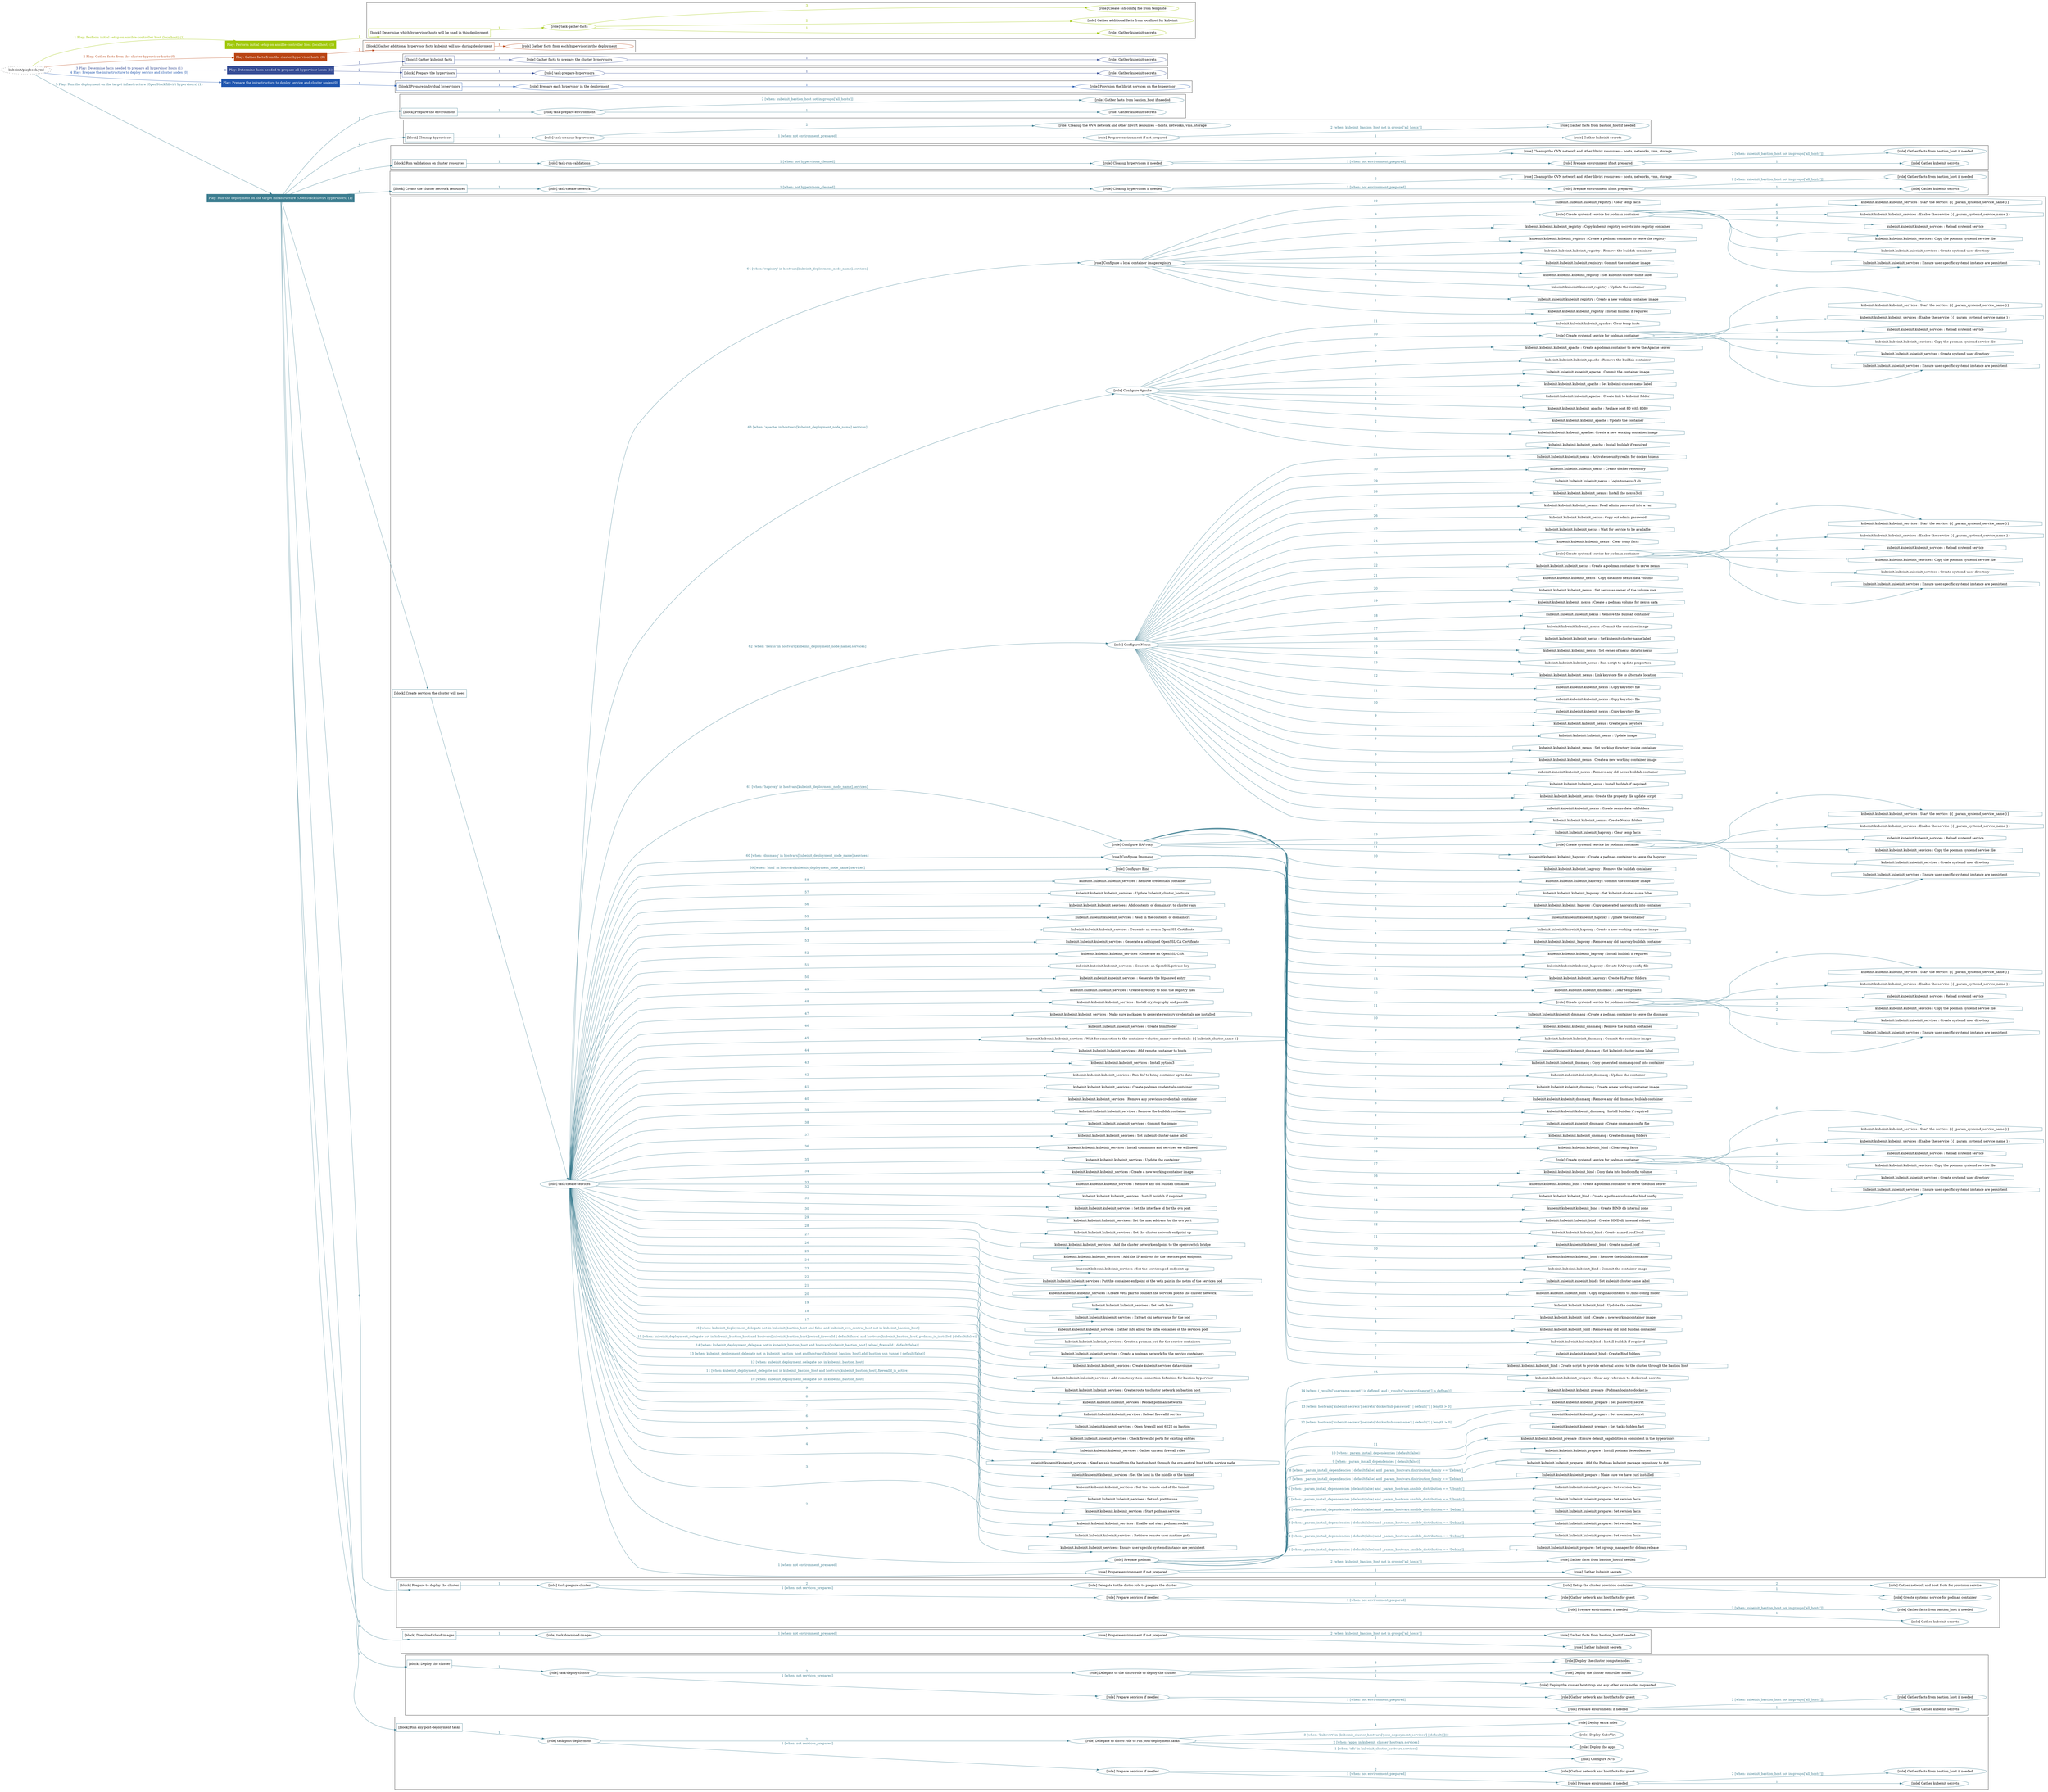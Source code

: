 digraph {
	graph [concentrate=true ordering=in rankdir=LR ratio=fill]
	edge [esep=5 sep=10]
	"kubeinit/playbook.yml" [URL="/home/runner/work/kubeinit/kubeinit/kubeinit/playbook.yml" id=playbook_206870cc style=dotted]
	"kubeinit/playbook.yml" -> play_6bec2d81 [label="1 Play: Perform initial setup on ansible-controller host (localhost) (1)" color="#9fc705" fontcolor="#9fc705" id=edge_play_6bec2d81 labeltooltip="1 Play: Perform initial setup on ansible-controller host (localhost) (1)" tooltip="1 Play: Perform initial setup on ansible-controller host (localhost) (1)"]
	subgraph "Play: Perform initial setup on ansible-controller host (localhost) (1)" {
		play_6bec2d81 [label="Play: Perform initial setup on ansible-controller host (localhost) (1)" URL="/home/runner/work/kubeinit/kubeinit/kubeinit/playbook.yml" color="#9fc705" fontcolor="#ffffff" id=play_6bec2d81 shape=box style=filled tooltip=localhost]
		play_6bec2d81 -> block_87349781 [label=1 color="#9fc705" fontcolor="#9fc705" id=edge_block_87349781 labeltooltip=1 tooltip=1]
		subgraph cluster_block_87349781 {
			block_87349781 [label="[block] Determine which hypervisor hosts will be used in this deployment" URL="/home/runner/work/kubeinit/kubeinit/kubeinit/playbook.yml" color="#9fc705" id=block_87349781 labeltooltip="Determine which hypervisor hosts will be used in this deployment" shape=box tooltip="Determine which hypervisor hosts will be used in this deployment"]
			block_87349781 -> role_6cda3b39 [label="1 " color="#9fc705" fontcolor="#9fc705" id=edge_role_6cda3b39 labeltooltip="1 " tooltip="1 "]
			subgraph "task-gather-facts" {
				role_6cda3b39 [label="[role] task-gather-facts" URL="/home/runner/work/kubeinit/kubeinit/kubeinit/playbook.yml" color="#9fc705" id=role_6cda3b39 tooltip="task-gather-facts"]
				role_6cda3b39 -> role_7f39b5a7 [label="1 " color="#9fc705" fontcolor="#9fc705" id=edge_role_7f39b5a7 labeltooltip="1 " tooltip="1 "]
				subgraph "Gather kubeinit secrets" {
					role_7f39b5a7 [label="[role] Gather kubeinit secrets" URL="/home/runner/.ansible/collections/ansible_collections/kubeinit/kubeinit/roles/kubeinit_prepare/tasks/build_hypervisors_group.yml" color="#9fc705" id=role_7f39b5a7 tooltip="Gather kubeinit secrets"]
				}
				role_6cda3b39 -> role_a02e6bfb [label="2 " color="#9fc705" fontcolor="#9fc705" id=edge_role_a02e6bfb labeltooltip="2 " tooltip="2 "]
				subgraph "Gather additional facts from localhost for kubeinit" {
					role_a02e6bfb [label="[role] Gather additional facts from localhost for kubeinit" URL="/home/runner/.ansible/collections/ansible_collections/kubeinit/kubeinit/roles/kubeinit_prepare/tasks/build_hypervisors_group.yml" color="#9fc705" id=role_a02e6bfb tooltip="Gather additional facts from localhost for kubeinit"]
				}
				role_6cda3b39 -> role_fbe45442 [label="3 " color="#9fc705" fontcolor="#9fc705" id=edge_role_fbe45442 labeltooltip="3 " tooltip="3 "]
				subgraph "Create ssh config file from template" {
					role_fbe45442 [label="[role] Create ssh config file from template" URL="/home/runner/.ansible/collections/ansible_collections/kubeinit/kubeinit/roles/kubeinit_prepare/tasks/build_hypervisors_group.yml" color="#9fc705" id=role_fbe45442 tooltip="Create ssh config file from template"]
				}
			}
		}
	}
	"kubeinit/playbook.yml" -> play_14ce4c2d [label="2 Play: Gather facts from the cluster hypervisor hosts (0)" color="#b94413" fontcolor="#b94413" id=edge_play_14ce4c2d labeltooltip="2 Play: Gather facts from the cluster hypervisor hosts (0)" tooltip="2 Play: Gather facts from the cluster hypervisor hosts (0)"]
	subgraph "Play: Gather facts from the cluster hypervisor hosts (0)" {
		play_14ce4c2d [label="Play: Gather facts from the cluster hypervisor hosts (0)" URL="/home/runner/work/kubeinit/kubeinit/kubeinit/playbook.yml" color="#b94413" fontcolor="#ffffff" id=play_14ce4c2d shape=box style=filled tooltip="Play: Gather facts from the cluster hypervisor hosts (0)"]
		play_14ce4c2d -> block_d132d037 [label=1 color="#b94413" fontcolor="#b94413" id=edge_block_d132d037 labeltooltip=1 tooltip=1]
		subgraph cluster_block_d132d037 {
			block_d132d037 [label="[block] Gather additional hypervisor facts kubeinit will use during deployment" URL="/home/runner/work/kubeinit/kubeinit/kubeinit/playbook.yml" color="#b94413" id=block_d132d037 labeltooltip="Gather additional hypervisor facts kubeinit will use during deployment" shape=box tooltip="Gather additional hypervisor facts kubeinit will use during deployment"]
			block_d132d037 -> role_91aadf62 [label="1 " color="#b94413" fontcolor="#b94413" id=edge_role_91aadf62 labeltooltip="1 " tooltip="1 "]
			subgraph "Gather facts from each hypervisor in the deployment" {
				role_91aadf62 [label="[role] Gather facts from each hypervisor in the deployment" URL="/home/runner/work/kubeinit/kubeinit/kubeinit/playbook.yml" color="#b94413" id=role_91aadf62 tooltip="Gather facts from each hypervisor in the deployment"]
			}
		}
	}
	"kubeinit/playbook.yml" -> play_9ec6891b [label="3 Play: Determine facts needed to prepare all hypervisor hosts (1)" color="#364d96" fontcolor="#364d96" id=edge_play_9ec6891b labeltooltip="3 Play: Determine facts needed to prepare all hypervisor hosts (1)" tooltip="3 Play: Determine facts needed to prepare all hypervisor hosts (1)"]
	subgraph "Play: Determine facts needed to prepare all hypervisor hosts (1)" {
		play_9ec6891b [label="Play: Determine facts needed to prepare all hypervisor hosts (1)" URL="/home/runner/work/kubeinit/kubeinit/kubeinit/playbook.yml" color="#364d96" fontcolor="#ffffff" id=play_9ec6891b shape=box style=filled tooltip=localhost]
		play_9ec6891b -> block_2814868f [label=1 color="#364d96" fontcolor="#364d96" id=edge_block_2814868f labeltooltip=1 tooltip=1]
		subgraph cluster_block_2814868f {
			block_2814868f [label="[block] Gather kubeinit facts" URL="/home/runner/work/kubeinit/kubeinit/kubeinit/playbook.yml" color="#364d96" id=block_2814868f labeltooltip="Gather kubeinit facts" shape=box tooltip="Gather kubeinit facts"]
			block_2814868f -> role_1d58b6a1 [label="1 " color="#364d96" fontcolor="#364d96" id=edge_role_1d58b6a1 labeltooltip="1 " tooltip="1 "]
			subgraph "Gather facts to prepare the cluster hypervisors" {
				role_1d58b6a1 [label="[role] Gather facts to prepare the cluster hypervisors" URL="/home/runner/work/kubeinit/kubeinit/kubeinit/playbook.yml" color="#364d96" id=role_1d58b6a1 tooltip="Gather facts to prepare the cluster hypervisors"]
				role_1d58b6a1 -> role_ca4d7597 [label="1 " color="#364d96" fontcolor="#364d96" id=edge_role_ca4d7597 labeltooltip="1 " tooltip="1 "]
				subgraph "Gather kubeinit secrets" {
					role_ca4d7597 [label="[role] Gather kubeinit secrets" URL="/home/runner/.ansible/collections/ansible_collections/kubeinit/kubeinit/roles/kubeinit_prepare/tasks/gather_kubeinit_facts.yml" color="#364d96" id=role_ca4d7597 tooltip="Gather kubeinit secrets"]
				}
			}
		}
		play_9ec6891b -> block_8ac4416b [label=2 color="#364d96" fontcolor="#364d96" id=edge_block_8ac4416b labeltooltip=2 tooltip=2]
		subgraph cluster_block_8ac4416b {
			block_8ac4416b [label="[block] Prepare the hypervisors" URL="/home/runner/work/kubeinit/kubeinit/kubeinit/playbook.yml" color="#364d96" id=block_8ac4416b labeltooltip="Prepare the hypervisors" shape=box tooltip="Prepare the hypervisors"]
			block_8ac4416b -> role_c61a11fb [label="1 " color="#364d96" fontcolor="#364d96" id=edge_role_c61a11fb labeltooltip="1 " tooltip="1 "]
			subgraph "task-prepare-hypervisors" {
				role_c61a11fb [label="[role] task-prepare-hypervisors" URL="/home/runner/work/kubeinit/kubeinit/kubeinit/playbook.yml" color="#364d96" id=role_c61a11fb tooltip="task-prepare-hypervisors"]
				role_c61a11fb -> role_c9433d1d [label="1 " color="#364d96" fontcolor="#364d96" id=edge_role_c9433d1d labeltooltip="1 " tooltip="1 "]
				subgraph "Gather kubeinit secrets" {
					role_c9433d1d [label="[role] Gather kubeinit secrets" URL="/home/runner/.ansible/collections/ansible_collections/kubeinit/kubeinit/roles/kubeinit_prepare/tasks/gather_kubeinit_facts.yml" color="#364d96" id=role_c9433d1d tooltip="Gather kubeinit secrets"]
				}
			}
		}
	}
	"kubeinit/playbook.yml" -> play_d7fb4c63 [label="4 Play: Prepare the infrastructure to deploy service and cluster nodes (0)" color="#1e55ae" fontcolor="#1e55ae" id=edge_play_d7fb4c63 labeltooltip="4 Play: Prepare the infrastructure to deploy service and cluster nodes (0)" tooltip="4 Play: Prepare the infrastructure to deploy service and cluster nodes (0)"]
	subgraph "Play: Prepare the infrastructure to deploy service and cluster nodes (0)" {
		play_d7fb4c63 [label="Play: Prepare the infrastructure to deploy service and cluster nodes (0)" URL="/home/runner/work/kubeinit/kubeinit/kubeinit/playbook.yml" color="#1e55ae" fontcolor="#ffffff" id=play_d7fb4c63 shape=box style=filled tooltip="Play: Prepare the infrastructure to deploy service and cluster nodes (0)"]
		play_d7fb4c63 -> block_2da828fc [label=1 color="#1e55ae" fontcolor="#1e55ae" id=edge_block_2da828fc labeltooltip=1 tooltip=1]
		subgraph cluster_block_2da828fc {
			block_2da828fc [label="[block] Prepare individual hypervisors" URL="/home/runner/work/kubeinit/kubeinit/kubeinit/playbook.yml" color="#1e55ae" id=block_2da828fc labeltooltip="Prepare individual hypervisors" shape=box tooltip="Prepare individual hypervisors"]
			block_2da828fc -> role_f05e8f56 [label="1 " color="#1e55ae" fontcolor="#1e55ae" id=edge_role_f05e8f56 labeltooltip="1 " tooltip="1 "]
			subgraph "Prepare each hypervisor in the deployment" {
				role_f05e8f56 [label="[role] Prepare each hypervisor in the deployment" URL="/home/runner/work/kubeinit/kubeinit/kubeinit/playbook.yml" color="#1e55ae" id=role_f05e8f56 tooltip="Prepare each hypervisor in the deployment"]
				role_f05e8f56 -> role_c2704397 [label="1 " color="#1e55ae" fontcolor="#1e55ae" id=edge_role_c2704397 labeltooltip="1 " tooltip="1 "]
				subgraph "Provision the libvirt services on the hypervisor" {
					role_c2704397 [label="[role] Provision the libvirt services on the hypervisor" URL="/home/runner/.ansible/collections/ansible_collections/kubeinit/kubeinit/roles/kubeinit_prepare/tasks/prepare_hypervisor.yml" color="#1e55ae" id=role_c2704397 tooltip="Provision the libvirt services on the hypervisor"]
				}
			}
		}
	}
	"kubeinit/playbook.yml" -> play_fe77d3e2 [label="5 Play: Run the deployment on the target infrastructure (OpenStack/libvirt hypervisors) (1)" color="#3c7d90" fontcolor="#3c7d90" id=edge_play_fe77d3e2 labeltooltip="5 Play: Run the deployment on the target infrastructure (OpenStack/libvirt hypervisors) (1)" tooltip="5 Play: Run the deployment on the target infrastructure (OpenStack/libvirt hypervisors) (1)"]
	subgraph "Play: Run the deployment on the target infrastructure (OpenStack/libvirt hypervisors) (1)" {
		play_fe77d3e2 [label="Play: Run the deployment on the target infrastructure (OpenStack/libvirt hypervisors) (1)" URL="/home/runner/work/kubeinit/kubeinit/kubeinit/playbook.yml" color="#3c7d90" fontcolor="#ffffff" id=play_fe77d3e2 shape=box style=filled tooltip=localhost]
		play_fe77d3e2 -> block_759faf62 [label=1 color="#3c7d90" fontcolor="#3c7d90" id=edge_block_759faf62 labeltooltip=1 tooltip=1]
		subgraph cluster_block_759faf62 {
			block_759faf62 [label="[block] Prepare the environment" URL="/home/runner/work/kubeinit/kubeinit/kubeinit/playbook.yml" color="#3c7d90" id=block_759faf62 labeltooltip="Prepare the environment" shape=box tooltip="Prepare the environment"]
			block_759faf62 -> role_5552a1ad [label="1 " color="#3c7d90" fontcolor="#3c7d90" id=edge_role_5552a1ad labeltooltip="1 " tooltip="1 "]
			subgraph "task-prepare-environment" {
				role_5552a1ad [label="[role] task-prepare-environment" URL="/home/runner/work/kubeinit/kubeinit/kubeinit/playbook.yml" color="#3c7d90" id=role_5552a1ad tooltip="task-prepare-environment"]
				role_5552a1ad -> role_6f4d5626 [label="1 " color="#3c7d90" fontcolor="#3c7d90" id=edge_role_6f4d5626 labeltooltip="1 " tooltip="1 "]
				subgraph "Gather kubeinit secrets" {
					role_6f4d5626 [label="[role] Gather kubeinit secrets" URL="/home/runner/.ansible/collections/ansible_collections/kubeinit/kubeinit/roles/kubeinit_prepare/tasks/gather_kubeinit_facts.yml" color="#3c7d90" id=role_6f4d5626 tooltip="Gather kubeinit secrets"]
				}
				role_5552a1ad -> role_4257ee0d [label="2 [when: kubeinit_bastion_host not in groups['all_hosts']]" color="#3c7d90" fontcolor="#3c7d90" id=edge_role_4257ee0d labeltooltip="2 [when: kubeinit_bastion_host not in groups['all_hosts']]" tooltip="2 [when: kubeinit_bastion_host not in groups['all_hosts']]"]
				subgraph "Gather facts from bastion_host if needed" {
					role_4257ee0d [label="[role] Gather facts from bastion_host if needed" URL="/home/runner/.ansible/collections/ansible_collections/kubeinit/kubeinit/roles/kubeinit_prepare/tasks/main.yml" color="#3c7d90" id=role_4257ee0d tooltip="Gather facts from bastion_host if needed"]
				}
			}
		}
		play_fe77d3e2 -> block_3a8b2749 [label=2 color="#3c7d90" fontcolor="#3c7d90" id=edge_block_3a8b2749 labeltooltip=2 tooltip=2]
		subgraph cluster_block_3a8b2749 {
			block_3a8b2749 [label="[block] Cleanup hypervisors" URL="/home/runner/work/kubeinit/kubeinit/kubeinit/playbook.yml" color="#3c7d90" id=block_3a8b2749 labeltooltip="Cleanup hypervisors" shape=box tooltip="Cleanup hypervisors"]
			block_3a8b2749 -> role_f06e8104 [label="1 " color="#3c7d90" fontcolor="#3c7d90" id=edge_role_f06e8104 labeltooltip="1 " tooltip="1 "]
			subgraph "task-cleanup-hypervisors" {
				role_f06e8104 [label="[role] task-cleanup-hypervisors" URL="/home/runner/work/kubeinit/kubeinit/kubeinit/playbook.yml" color="#3c7d90" id=role_f06e8104 tooltip="task-cleanup-hypervisors"]
				role_f06e8104 -> role_be061f4a [label="1 [when: not environment_prepared]" color="#3c7d90" fontcolor="#3c7d90" id=edge_role_be061f4a labeltooltip="1 [when: not environment_prepared]" tooltip="1 [when: not environment_prepared]"]
				subgraph "Prepare environment if not prepared" {
					role_be061f4a [label="[role] Prepare environment if not prepared" URL="/home/runner/.ansible/collections/ansible_collections/kubeinit/kubeinit/roles/kubeinit_libvirt/tasks/cleanup_hypervisors.yml" color="#3c7d90" id=role_be061f4a tooltip="Prepare environment if not prepared"]
					role_be061f4a -> role_c50cd1f5 [label="1 " color="#3c7d90" fontcolor="#3c7d90" id=edge_role_c50cd1f5 labeltooltip="1 " tooltip="1 "]
					subgraph "Gather kubeinit secrets" {
						role_c50cd1f5 [label="[role] Gather kubeinit secrets" URL="/home/runner/.ansible/collections/ansible_collections/kubeinit/kubeinit/roles/kubeinit_prepare/tasks/gather_kubeinit_facts.yml" color="#3c7d90" id=role_c50cd1f5 tooltip="Gather kubeinit secrets"]
					}
					role_be061f4a -> role_919c8fc6 [label="2 [when: kubeinit_bastion_host not in groups['all_hosts']]" color="#3c7d90" fontcolor="#3c7d90" id=edge_role_919c8fc6 labeltooltip="2 [when: kubeinit_bastion_host not in groups['all_hosts']]" tooltip="2 [when: kubeinit_bastion_host not in groups['all_hosts']]"]
					subgraph "Gather facts from bastion_host if needed" {
						role_919c8fc6 [label="[role] Gather facts from bastion_host if needed" URL="/home/runner/.ansible/collections/ansible_collections/kubeinit/kubeinit/roles/kubeinit_prepare/tasks/main.yml" color="#3c7d90" id=role_919c8fc6 tooltip="Gather facts from bastion_host if needed"]
					}
				}
				role_f06e8104 -> role_25909891 [label="2 " color="#3c7d90" fontcolor="#3c7d90" id=edge_role_25909891 labeltooltip="2 " tooltip="2 "]
				subgraph "Cleanup the OVN network and other libvirt resources -- hosts, networks, vms, storage" {
					role_25909891 [label="[role] Cleanup the OVN network and other libvirt resources -- hosts, networks, vms, storage" URL="/home/runner/.ansible/collections/ansible_collections/kubeinit/kubeinit/roles/kubeinit_libvirt/tasks/cleanup_hypervisors.yml" color="#3c7d90" id=role_25909891 tooltip="Cleanup the OVN network and other libvirt resources -- hosts, networks, vms, storage"]
				}
			}
		}
		play_fe77d3e2 -> block_061b1795 [label=3 color="#3c7d90" fontcolor="#3c7d90" id=edge_block_061b1795 labeltooltip=3 tooltip=3]
		subgraph cluster_block_061b1795 {
			block_061b1795 [label="[block] Run validations on cluster resources" URL="/home/runner/work/kubeinit/kubeinit/kubeinit/playbook.yml" color="#3c7d90" id=block_061b1795 labeltooltip="Run validations on cluster resources" shape=box tooltip="Run validations on cluster resources"]
			block_061b1795 -> role_8f889ffb [label="1 " color="#3c7d90" fontcolor="#3c7d90" id=edge_role_8f889ffb labeltooltip="1 " tooltip="1 "]
			subgraph "task-run-validations" {
				role_8f889ffb [label="[role] task-run-validations" URL="/home/runner/work/kubeinit/kubeinit/kubeinit/playbook.yml" color="#3c7d90" id=role_8f889ffb tooltip="task-run-validations"]
				role_8f889ffb -> role_23b8b8f7 [label="1 [when: not hypervisors_cleaned]" color="#3c7d90" fontcolor="#3c7d90" id=edge_role_23b8b8f7 labeltooltip="1 [when: not hypervisors_cleaned]" tooltip="1 [when: not hypervisors_cleaned]"]
				subgraph "Cleanup hypervisors if needed" {
					role_23b8b8f7 [label="[role] Cleanup hypervisors if needed" URL="/home/runner/.ansible/collections/ansible_collections/kubeinit/kubeinit/roles/kubeinit_validations/tasks/main.yml" color="#3c7d90" id=role_23b8b8f7 tooltip="Cleanup hypervisors if needed"]
					role_23b8b8f7 -> role_c49a9712 [label="1 [when: not environment_prepared]" color="#3c7d90" fontcolor="#3c7d90" id=edge_role_c49a9712 labeltooltip="1 [when: not environment_prepared]" tooltip="1 [when: not environment_prepared]"]
					subgraph "Prepare environment if not prepared" {
						role_c49a9712 [label="[role] Prepare environment if not prepared" URL="/home/runner/.ansible/collections/ansible_collections/kubeinit/kubeinit/roles/kubeinit_libvirt/tasks/cleanup_hypervisors.yml" color="#3c7d90" id=role_c49a9712 tooltip="Prepare environment if not prepared"]
						role_c49a9712 -> role_1009a730 [label="1 " color="#3c7d90" fontcolor="#3c7d90" id=edge_role_1009a730 labeltooltip="1 " tooltip="1 "]
						subgraph "Gather kubeinit secrets" {
							role_1009a730 [label="[role] Gather kubeinit secrets" URL="/home/runner/.ansible/collections/ansible_collections/kubeinit/kubeinit/roles/kubeinit_prepare/tasks/gather_kubeinit_facts.yml" color="#3c7d90" id=role_1009a730 tooltip="Gather kubeinit secrets"]
						}
						role_c49a9712 -> role_637f2751 [label="2 [when: kubeinit_bastion_host not in groups['all_hosts']]" color="#3c7d90" fontcolor="#3c7d90" id=edge_role_637f2751 labeltooltip="2 [when: kubeinit_bastion_host not in groups['all_hosts']]" tooltip="2 [when: kubeinit_bastion_host not in groups['all_hosts']]"]
						subgraph "Gather facts from bastion_host if needed" {
							role_637f2751 [label="[role] Gather facts from bastion_host if needed" URL="/home/runner/.ansible/collections/ansible_collections/kubeinit/kubeinit/roles/kubeinit_prepare/tasks/main.yml" color="#3c7d90" id=role_637f2751 tooltip="Gather facts from bastion_host if needed"]
						}
					}
					role_23b8b8f7 -> role_80921e16 [label="2 " color="#3c7d90" fontcolor="#3c7d90" id=edge_role_80921e16 labeltooltip="2 " tooltip="2 "]
					subgraph "Cleanup the OVN network and other libvirt resources -- hosts, networks, vms, storage" {
						role_80921e16 [label="[role] Cleanup the OVN network and other libvirt resources -- hosts, networks, vms, storage" URL="/home/runner/.ansible/collections/ansible_collections/kubeinit/kubeinit/roles/kubeinit_libvirt/tasks/cleanup_hypervisors.yml" color="#3c7d90" id=role_80921e16 tooltip="Cleanup the OVN network and other libvirt resources -- hosts, networks, vms, storage"]
					}
				}
			}
		}
		play_fe77d3e2 -> block_0f5ec1c8 [label=4 color="#3c7d90" fontcolor="#3c7d90" id=edge_block_0f5ec1c8 labeltooltip=4 tooltip=4]
		subgraph cluster_block_0f5ec1c8 {
			block_0f5ec1c8 [label="[block] Create the cluster network resources" URL="/home/runner/work/kubeinit/kubeinit/kubeinit/playbook.yml" color="#3c7d90" id=block_0f5ec1c8 labeltooltip="Create the cluster network resources" shape=box tooltip="Create the cluster network resources"]
			block_0f5ec1c8 -> role_3e692d9e [label="1 " color="#3c7d90" fontcolor="#3c7d90" id=edge_role_3e692d9e labeltooltip="1 " tooltip="1 "]
			subgraph "task-create-network" {
				role_3e692d9e [label="[role] task-create-network" URL="/home/runner/work/kubeinit/kubeinit/kubeinit/playbook.yml" color="#3c7d90" id=role_3e692d9e tooltip="task-create-network"]
				role_3e692d9e -> role_4218370e [label="1 [when: not hypervisors_cleaned]" color="#3c7d90" fontcolor="#3c7d90" id=edge_role_4218370e labeltooltip="1 [when: not hypervisors_cleaned]" tooltip="1 [when: not hypervisors_cleaned]"]
				subgraph "Cleanup hypervisors if needed" {
					role_4218370e [label="[role] Cleanup hypervisors if needed" URL="/home/runner/.ansible/collections/ansible_collections/kubeinit/kubeinit/roles/kubeinit_libvirt/tasks/create_network.yml" color="#3c7d90" id=role_4218370e tooltip="Cleanup hypervisors if needed"]
					role_4218370e -> role_1505d093 [label="1 [when: not environment_prepared]" color="#3c7d90" fontcolor="#3c7d90" id=edge_role_1505d093 labeltooltip="1 [when: not environment_prepared]" tooltip="1 [when: not environment_prepared]"]
					subgraph "Prepare environment if not prepared" {
						role_1505d093 [label="[role] Prepare environment if not prepared" URL="/home/runner/.ansible/collections/ansible_collections/kubeinit/kubeinit/roles/kubeinit_libvirt/tasks/cleanup_hypervisors.yml" color="#3c7d90" id=role_1505d093 tooltip="Prepare environment if not prepared"]
						role_1505d093 -> role_42e7e58b [label="1 " color="#3c7d90" fontcolor="#3c7d90" id=edge_role_42e7e58b labeltooltip="1 " tooltip="1 "]
						subgraph "Gather kubeinit secrets" {
							role_42e7e58b [label="[role] Gather kubeinit secrets" URL="/home/runner/.ansible/collections/ansible_collections/kubeinit/kubeinit/roles/kubeinit_prepare/tasks/gather_kubeinit_facts.yml" color="#3c7d90" id=role_42e7e58b tooltip="Gather kubeinit secrets"]
						}
						role_1505d093 -> role_82976c48 [label="2 [when: kubeinit_bastion_host not in groups['all_hosts']]" color="#3c7d90" fontcolor="#3c7d90" id=edge_role_82976c48 labeltooltip="2 [when: kubeinit_bastion_host not in groups['all_hosts']]" tooltip="2 [when: kubeinit_bastion_host not in groups['all_hosts']]"]
						subgraph "Gather facts from bastion_host if needed" {
							role_82976c48 [label="[role] Gather facts from bastion_host if needed" URL="/home/runner/.ansible/collections/ansible_collections/kubeinit/kubeinit/roles/kubeinit_prepare/tasks/main.yml" color="#3c7d90" id=role_82976c48 tooltip="Gather facts from bastion_host if needed"]
						}
					}
					role_4218370e -> role_4145f2b9 [label="2 " color="#3c7d90" fontcolor="#3c7d90" id=edge_role_4145f2b9 labeltooltip="2 " tooltip="2 "]
					subgraph "Cleanup the OVN network and other libvirt resources -- hosts, networks, vms, storage" {
						role_4145f2b9 [label="[role] Cleanup the OVN network and other libvirt resources -- hosts, networks, vms, storage" URL="/home/runner/.ansible/collections/ansible_collections/kubeinit/kubeinit/roles/kubeinit_libvirt/tasks/cleanup_hypervisors.yml" color="#3c7d90" id=role_4145f2b9 tooltip="Cleanup the OVN network and other libvirt resources -- hosts, networks, vms, storage"]
					}
				}
			}
		}
		play_fe77d3e2 -> block_a136a239 [label=5 color="#3c7d90" fontcolor="#3c7d90" id=edge_block_a136a239 labeltooltip=5 tooltip=5]
		subgraph cluster_block_a136a239 {
			block_a136a239 [label="[block] Create services the cluster will need" URL="/home/runner/work/kubeinit/kubeinit/kubeinit/playbook.yml" color="#3c7d90" id=block_a136a239 labeltooltip="Create services the cluster will need" shape=box tooltip="Create services the cluster will need"]
			block_a136a239 -> role_42930d34 [label="1 " color="#3c7d90" fontcolor="#3c7d90" id=edge_role_42930d34 labeltooltip="1 " tooltip="1 "]
			subgraph "task-create-services" {
				role_42930d34 [label="[role] task-create-services" URL="/home/runner/work/kubeinit/kubeinit/kubeinit/playbook.yml" color="#3c7d90" id=role_42930d34 tooltip="task-create-services"]
				role_42930d34 -> role_ae445fef [label="1 [when: not environment_prepared]" color="#3c7d90" fontcolor="#3c7d90" id=edge_role_ae445fef labeltooltip="1 [when: not environment_prepared]" tooltip="1 [when: not environment_prepared]"]
				subgraph "Prepare environment if not prepared" {
					role_ae445fef [label="[role] Prepare environment if not prepared" URL="/home/runner/.ansible/collections/ansible_collections/kubeinit/kubeinit/roles/kubeinit_services/tasks/main.yml" color="#3c7d90" id=role_ae445fef tooltip="Prepare environment if not prepared"]
					role_ae445fef -> role_58776af3 [label="1 " color="#3c7d90" fontcolor="#3c7d90" id=edge_role_58776af3 labeltooltip="1 " tooltip="1 "]
					subgraph "Gather kubeinit secrets" {
						role_58776af3 [label="[role] Gather kubeinit secrets" URL="/home/runner/.ansible/collections/ansible_collections/kubeinit/kubeinit/roles/kubeinit_prepare/tasks/gather_kubeinit_facts.yml" color="#3c7d90" id=role_58776af3 tooltip="Gather kubeinit secrets"]
					}
					role_ae445fef -> role_510cb461 [label="2 [when: kubeinit_bastion_host not in groups['all_hosts']]" color="#3c7d90" fontcolor="#3c7d90" id=edge_role_510cb461 labeltooltip="2 [when: kubeinit_bastion_host not in groups['all_hosts']]" tooltip="2 [when: kubeinit_bastion_host not in groups['all_hosts']]"]
					subgraph "Gather facts from bastion_host if needed" {
						role_510cb461 [label="[role] Gather facts from bastion_host if needed" URL="/home/runner/.ansible/collections/ansible_collections/kubeinit/kubeinit/roles/kubeinit_prepare/tasks/main.yml" color="#3c7d90" id=role_510cb461 tooltip="Gather facts from bastion_host if needed"]
					}
				}
				role_42930d34 -> role_1ac7b177 [label="2 " color="#3c7d90" fontcolor="#3c7d90" id=edge_role_1ac7b177 labeltooltip="2 " tooltip="2 "]
				subgraph "Prepare podman" {
					role_1ac7b177 [label="[role] Prepare podman" URL="/home/runner/.ansible/collections/ansible_collections/kubeinit/kubeinit/roles/kubeinit_services/tasks/00_create_service_pod.yml" color="#3c7d90" id=role_1ac7b177 tooltip="Prepare podman"]
					task_15c07940 [label="kubeinit.kubeinit.kubeinit_prepare : Set cgroup_manager for debian release" URL="/home/runner/.ansible/collections/ansible_collections/kubeinit/kubeinit/roles/kubeinit_prepare/tasks/prepare_podman.yml" color="#3c7d90" id=task_15c07940 shape=octagon tooltip="kubeinit.kubeinit.kubeinit_prepare : Set cgroup_manager for debian release"]
					role_1ac7b177 -> task_15c07940 [label="1 [when: _param_install_dependencies | default(false) and _param_hostvars.ansible_distribution == 'Debian']" color="#3c7d90" fontcolor="#3c7d90" id=edge_task_15c07940 labeltooltip="1 [when: _param_install_dependencies | default(false) and _param_hostvars.ansible_distribution == 'Debian']" tooltip="1 [when: _param_install_dependencies | default(false) and _param_hostvars.ansible_distribution == 'Debian']"]
					task_b1c7dedc [label="kubeinit.kubeinit.kubeinit_prepare : Set version facts" URL="/home/runner/.ansible/collections/ansible_collections/kubeinit/kubeinit/roles/kubeinit_prepare/tasks/prepare_podman.yml" color="#3c7d90" id=task_b1c7dedc shape=octagon tooltip="kubeinit.kubeinit.kubeinit_prepare : Set version facts"]
					role_1ac7b177 -> task_b1c7dedc [label="2 [when: _param_install_dependencies | default(false) and _param_hostvars.ansible_distribution == 'Debian']" color="#3c7d90" fontcolor="#3c7d90" id=edge_task_b1c7dedc labeltooltip="2 [when: _param_install_dependencies | default(false) and _param_hostvars.ansible_distribution == 'Debian']" tooltip="2 [when: _param_install_dependencies | default(false) and _param_hostvars.ansible_distribution == 'Debian']"]
					task_a046bc2d [label="kubeinit.kubeinit.kubeinit_prepare : Set version facts" URL="/home/runner/.ansible/collections/ansible_collections/kubeinit/kubeinit/roles/kubeinit_prepare/tasks/prepare_podman.yml" color="#3c7d90" id=task_a046bc2d shape=octagon tooltip="kubeinit.kubeinit.kubeinit_prepare : Set version facts"]
					role_1ac7b177 -> task_a046bc2d [label="3 [when: _param_install_dependencies | default(false) and _param_hostvars.ansible_distribution == 'Debian']" color="#3c7d90" fontcolor="#3c7d90" id=edge_task_a046bc2d labeltooltip="3 [when: _param_install_dependencies | default(false) and _param_hostvars.ansible_distribution == 'Debian']" tooltip="3 [when: _param_install_dependencies | default(false) and _param_hostvars.ansible_distribution == 'Debian']"]
					task_940908af [label="kubeinit.kubeinit.kubeinit_prepare : Set version facts" URL="/home/runner/.ansible/collections/ansible_collections/kubeinit/kubeinit/roles/kubeinit_prepare/tasks/prepare_podman.yml" color="#3c7d90" id=task_940908af shape=octagon tooltip="kubeinit.kubeinit.kubeinit_prepare : Set version facts"]
					role_1ac7b177 -> task_940908af [label="4 [when: _param_install_dependencies | default(false) and _param_hostvars.ansible_distribution == 'Debian']" color="#3c7d90" fontcolor="#3c7d90" id=edge_task_940908af labeltooltip="4 [when: _param_install_dependencies | default(false) and _param_hostvars.ansible_distribution == 'Debian']" tooltip="4 [when: _param_install_dependencies | default(false) and _param_hostvars.ansible_distribution == 'Debian']"]
					task_2aa8014a [label="kubeinit.kubeinit.kubeinit_prepare : Set version facts" URL="/home/runner/.ansible/collections/ansible_collections/kubeinit/kubeinit/roles/kubeinit_prepare/tasks/prepare_podman.yml" color="#3c7d90" id=task_2aa8014a shape=octagon tooltip="kubeinit.kubeinit.kubeinit_prepare : Set version facts"]
					role_1ac7b177 -> task_2aa8014a [label="5 [when: _param_install_dependencies | default(false) and _param_hostvars.ansible_distribution == 'Ubuntu']" color="#3c7d90" fontcolor="#3c7d90" id=edge_task_2aa8014a labeltooltip="5 [when: _param_install_dependencies | default(false) and _param_hostvars.ansible_distribution == 'Ubuntu']" tooltip="5 [when: _param_install_dependencies | default(false) and _param_hostvars.ansible_distribution == 'Ubuntu']"]
					task_12c6cc37 [label="kubeinit.kubeinit.kubeinit_prepare : Set version facts" URL="/home/runner/.ansible/collections/ansible_collections/kubeinit/kubeinit/roles/kubeinit_prepare/tasks/prepare_podman.yml" color="#3c7d90" id=task_12c6cc37 shape=octagon tooltip="kubeinit.kubeinit.kubeinit_prepare : Set version facts"]
					role_1ac7b177 -> task_12c6cc37 [label="6 [when: _param_install_dependencies | default(false) and _param_hostvars.ansible_distribution == 'Ubuntu']" color="#3c7d90" fontcolor="#3c7d90" id=edge_task_12c6cc37 labeltooltip="6 [when: _param_install_dependencies | default(false) and _param_hostvars.ansible_distribution == 'Ubuntu']" tooltip="6 [when: _param_install_dependencies | default(false) and _param_hostvars.ansible_distribution == 'Ubuntu']"]
					task_f3bdf94a [label="kubeinit.kubeinit.kubeinit_prepare : Make sure we have curl installed" URL="/home/runner/.ansible/collections/ansible_collections/kubeinit/kubeinit/roles/kubeinit_prepare/tasks/prepare_podman.yml" color="#3c7d90" id=task_f3bdf94a shape=octagon tooltip="kubeinit.kubeinit.kubeinit_prepare : Make sure we have curl installed"]
					role_1ac7b177 -> task_f3bdf94a [label="7 [when: _param_install_dependencies | default(false) and _param_hostvars.distribution_family == 'Debian']" color="#3c7d90" fontcolor="#3c7d90" id=edge_task_f3bdf94a labeltooltip="7 [when: _param_install_dependencies | default(false) and _param_hostvars.distribution_family == 'Debian']" tooltip="7 [when: _param_install_dependencies | default(false) and _param_hostvars.distribution_family == 'Debian']"]
					task_2a570a33 [label="kubeinit.kubeinit.kubeinit_prepare : Add the Podman kubeinit package repository to Apt" URL="/home/runner/.ansible/collections/ansible_collections/kubeinit/kubeinit/roles/kubeinit_prepare/tasks/prepare_podman.yml" color="#3c7d90" id=task_2a570a33 shape=octagon tooltip="kubeinit.kubeinit.kubeinit_prepare : Add the Podman kubeinit package repository to Apt"]
					role_1ac7b177 -> task_2a570a33 [label="8 [when: _param_install_dependencies | default(false) and _param_hostvars.distribution_family == 'Debian']" color="#3c7d90" fontcolor="#3c7d90" id=edge_task_2a570a33 labeltooltip="8 [when: _param_install_dependencies | default(false) and _param_hostvars.distribution_family == 'Debian']" tooltip="8 [when: _param_install_dependencies | default(false) and _param_hostvars.distribution_family == 'Debian']"]
					task_9d1c479b [label="kubeinit.kubeinit.kubeinit_prepare : Install podman dependencies" URL="/home/runner/.ansible/collections/ansible_collections/kubeinit/kubeinit/roles/kubeinit_prepare/tasks/prepare_podman.yml" color="#3c7d90" id=task_9d1c479b shape=octagon tooltip="kubeinit.kubeinit.kubeinit_prepare : Install podman dependencies"]
					role_1ac7b177 -> task_9d1c479b [label="9 [when: _param_install_dependencies | default(false)]" color="#3c7d90" fontcolor="#3c7d90" id=edge_task_9d1c479b labeltooltip="9 [when: _param_install_dependencies | default(false)]" tooltip="9 [when: _param_install_dependencies | default(false)]"]
					task_d23b87ab [label="kubeinit.kubeinit.kubeinit_prepare : Ensure default_capabilities is consistent in the hypervisors" URL="/home/runner/.ansible/collections/ansible_collections/kubeinit/kubeinit/roles/kubeinit_prepare/tasks/prepare_podman.yml" color="#3c7d90" id=task_d23b87ab shape=octagon tooltip="kubeinit.kubeinit.kubeinit_prepare : Ensure default_capabilities is consistent in the hypervisors"]
					role_1ac7b177 -> task_d23b87ab [label="10 [when: _param_install_dependencies | default(false)]" color="#3c7d90" fontcolor="#3c7d90" id=edge_task_d23b87ab labeltooltip="10 [when: _param_install_dependencies | default(false)]" tooltip="10 [when: _param_install_dependencies | default(false)]"]
					task_d7d9cf22 [label="kubeinit.kubeinit.kubeinit_prepare : Set tasks-hidden fact" URL="/home/runner/.ansible/collections/ansible_collections/kubeinit/kubeinit/roles/kubeinit_prepare/tasks/prepare_podman.yml" color="#3c7d90" id=task_d7d9cf22 shape=octagon tooltip="kubeinit.kubeinit.kubeinit_prepare : Set tasks-hidden fact"]
					role_1ac7b177 -> task_d7d9cf22 [label="11 " color="#3c7d90" fontcolor="#3c7d90" id=edge_task_d7d9cf22 labeltooltip="11 " tooltip="11 "]
					task_4d50a31d [label="kubeinit.kubeinit.kubeinit_prepare : Set username_secret" URL="/home/runner/.ansible/collections/ansible_collections/kubeinit/kubeinit/roles/kubeinit_prepare/tasks/prepare_podman.yml" color="#3c7d90" id=task_4d50a31d shape=octagon tooltip="kubeinit.kubeinit.kubeinit_prepare : Set username_secret"]
					role_1ac7b177 -> task_4d50a31d [label="12 [when: hostvars['kubeinit-secrets'].secrets['dockerhub-username'] | default('') | length > 0]" color="#3c7d90" fontcolor="#3c7d90" id=edge_task_4d50a31d labeltooltip="12 [when: hostvars['kubeinit-secrets'].secrets['dockerhub-username'] | default('') | length > 0]" tooltip="12 [when: hostvars['kubeinit-secrets'].secrets['dockerhub-username'] | default('') | length > 0]"]
					task_325cb098 [label="kubeinit.kubeinit.kubeinit_prepare : Set password_secret" URL="/home/runner/.ansible/collections/ansible_collections/kubeinit/kubeinit/roles/kubeinit_prepare/tasks/prepare_podman.yml" color="#3c7d90" id=task_325cb098 shape=octagon tooltip="kubeinit.kubeinit.kubeinit_prepare : Set password_secret"]
					role_1ac7b177 -> task_325cb098 [label="13 [when: hostvars['kubeinit-secrets'].secrets['dockerhub-password'] | default('') | length > 0]" color="#3c7d90" fontcolor="#3c7d90" id=edge_task_325cb098 labeltooltip="13 [when: hostvars['kubeinit-secrets'].secrets['dockerhub-password'] | default('') | length > 0]" tooltip="13 [when: hostvars['kubeinit-secrets'].secrets['dockerhub-password'] | default('') | length > 0]"]
					task_21913c26 [label="kubeinit.kubeinit.kubeinit_prepare : Podman login to docker.io" URL="/home/runner/.ansible/collections/ansible_collections/kubeinit/kubeinit/roles/kubeinit_prepare/tasks/prepare_podman.yml" color="#3c7d90" id=task_21913c26 shape=octagon tooltip="kubeinit.kubeinit.kubeinit_prepare : Podman login to docker.io"]
					role_1ac7b177 -> task_21913c26 [label="14 [when: (_results['username-secret'] is defined) and (_results['password-secret'] is defined)]" color="#3c7d90" fontcolor="#3c7d90" id=edge_task_21913c26 labeltooltip="14 [when: (_results['username-secret'] is defined) and (_results['password-secret'] is defined)]" tooltip="14 [when: (_results['username-secret'] is defined) and (_results['password-secret'] is defined)]"]
					task_8649ed4f [label="kubeinit.kubeinit.kubeinit_prepare : Clear any reference to dockerhub secrets" URL="/home/runner/.ansible/collections/ansible_collections/kubeinit/kubeinit/roles/kubeinit_prepare/tasks/prepare_podman.yml" color="#3c7d90" id=task_8649ed4f shape=octagon tooltip="kubeinit.kubeinit.kubeinit_prepare : Clear any reference to dockerhub secrets"]
					role_1ac7b177 -> task_8649ed4f [label="15 " color="#3c7d90" fontcolor="#3c7d90" id=edge_task_8649ed4f labeltooltip="15 " tooltip="15 "]
				}
				task_6c157e03 [label="kubeinit.kubeinit.kubeinit_services : Ensure user specific systemd instance are persistent" URL="/home/runner/.ansible/collections/ansible_collections/kubeinit/kubeinit/roles/kubeinit_services/tasks/00_create_service_pod.yml" color="#3c7d90" id=task_6c157e03 shape=octagon tooltip="kubeinit.kubeinit.kubeinit_services : Ensure user specific systemd instance are persistent"]
				role_42930d34 -> task_6c157e03 [label="3 " color="#3c7d90" fontcolor="#3c7d90" id=edge_task_6c157e03 labeltooltip="3 " tooltip="3 "]
				task_0f9f56a7 [label="kubeinit.kubeinit.kubeinit_services : Retrieve remote user runtime path" URL="/home/runner/.ansible/collections/ansible_collections/kubeinit/kubeinit/roles/kubeinit_services/tasks/00_create_service_pod.yml" color="#3c7d90" id=task_0f9f56a7 shape=octagon tooltip="kubeinit.kubeinit.kubeinit_services : Retrieve remote user runtime path"]
				role_42930d34 -> task_0f9f56a7 [label="4 " color="#3c7d90" fontcolor="#3c7d90" id=edge_task_0f9f56a7 labeltooltip="4 " tooltip="4 "]
				task_ce89a14c [label="kubeinit.kubeinit.kubeinit_services : Enable and start podman.socket" URL="/home/runner/.ansible/collections/ansible_collections/kubeinit/kubeinit/roles/kubeinit_services/tasks/00_create_service_pod.yml" color="#3c7d90" id=task_ce89a14c shape=octagon tooltip="kubeinit.kubeinit.kubeinit_services : Enable and start podman.socket"]
				role_42930d34 -> task_ce89a14c [label="5 " color="#3c7d90" fontcolor="#3c7d90" id=edge_task_ce89a14c labeltooltip="5 " tooltip="5 "]
				task_15cc44d3 [label="kubeinit.kubeinit.kubeinit_services : Start podman.service" URL="/home/runner/.ansible/collections/ansible_collections/kubeinit/kubeinit/roles/kubeinit_services/tasks/00_create_service_pod.yml" color="#3c7d90" id=task_15cc44d3 shape=octagon tooltip="kubeinit.kubeinit.kubeinit_services : Start podman.service"]
				role_42930d34 -> task_15cc44d3 [label="6 " color="#3c7d90" fontcolor="#3c7d90" id=edge_task_15cc44d3 labeltooltip="6 " tooltip="6 "]
				task_5db646eb [label="kubeinit.kubeinit.kubeinit_services : Set ssh port to use" URL="/home/runner/.ansible/collections/ansible_collections/kubeinit/kubeinit/roles/kubeinit_services/tasks/00_create_service_pod.yml" color="#3c7d90" id=task_5db646eb shape=octagon tooltip="kubeinit.kubeinit.kubeinit_services : Set ssh port to use"]
				role_42930d34 -> task_5db646eb [label="7 " color="#3c7d90" fontcolor="#3c7d90" id=edge_task_5db646eb labeltooltip="7 " tooltip="7 "]
				task_00efb1f5 [label="kubeinit.kubeinit.kubeinit_services : Set the remote end of the tunnel" URL="/home/runner/.ansible/collections/ansible_collections/kubeinit/kubeinit/roles/kubeinit_services/tasks/00_create_service_pod.yml" color="#3c7d90" id=task_00efb1f5 shape=octagon tooltip="kubeinit.kubeinit.kubeinit_services : Set the remote end of the tunnel"]
				role_42930d34 -> task_00efb1f5 [label="8 " color="#3c7d90" fontcolor="#3c7d90" id=edge_task_00efb1f5 labeltooltip="8 " tooltip="8 "]
				task_f1f97b05 [label="kubeinit.kubeinit.kubeinit_services : Set the host in the middle of the tunnel" URL="/home/runner/.ansible/collections/ansible_collections/kubeinit/kubeinit/roles/kubeinit_services/tasks/00_create_service_pod.yml" color="#3c7d90" id=task_f1f97b05 shape=octagon tooltip="kubeinit.kubeinit.kubeinit_services : Set the host in the middle of the tunnel"]
				role_42930d34 -> task_f1f97b05 [label="9 " color="#3c7d90" fontcolor="#3c7d90" id=edge_task_f1f97b05 labeltooltip="9 " tooltip="9 "]
				task_8a4b9526 [label="kubeinit.kubeinit.kubeinit_services : Need an ssh tunnel from the bastion host through the ovn-central host to the service node" URL="/home/runner/.ansible/collections/ansible_collections/kubeinit/kubeinit/roles/kubeinit_services/tasks/00_create_service_pod.yml" color="#3c7d90" id=task_8a4b9526 shape=octagon tooltip="kubeinit.kubeinit.kubeinit_services : Need an ssh tunnel from the bastion host through the ovn-central host to the service node"]
				role_42930d34 -> task_8a4b9526 [label="10 [when: kubeinit_deployment_delegate not in kubeinit_bastion_host]" color="#3c7d90" fontcolor="#3c7d90" id=edge_task_8a4b9526 labeltooltip="10 [when: kubeinit_deployment_delegate not in kubeinit_bastion_host]" tooltip="10 [when: kubeinit_deployment_delegate not in kubeinit_bastion_host]"]
				task_0ee3be0c [label="kubeinit.kubeinit.kubeinit_services : Gather current firewall rules" URL="/home/runner/.ansible/collections/ansible_collections/kubeinit/kubeinit/roles/kubeinit_services/tasks/00_create_service_pod.yml" color="#3c7d90" id=task_0ee3be0c shape=octagon tooltip="kubeinit.kubeinit.kubeinit_services : Gather current firewall rules"]
				role_42930d34 -> task_0ee3be0c [label="11 [when: kubeinit_deployment_delegate not in kubeinit_bastion_host and hostvars[kubeinit_bastion_host].firewalld_is_active]" color="#3c7d90" fontcolor="#3c7d90" id=edge_task_0ee3be0c labeltooltip="11 [when: kubeinit_deployment_delegate not in kubeinit_bastion_host and hostvars[kubeinit_bastion_host].firewalld_is_active]" tooltip="11 [when: kubeinit_deployment_delegate not in kubeinit_bastion_host and hostvars[kubeinit_bastion_host].firewalld_is_active]"]
				task_89becb67 [label="kubeinit.kubeinit.kubeinit_services : Check firewalld ports for existing entries" URL="/home/runner/.ansible/collections/ansible_collections/kubeinit/kubeinit/roles/kubeinit_services/tasks/00_create_service_pod.yml" color="#3c7d90" id=task_89becb67 shape=octagon tooltip="kubeinit.kubeinit.kubeinit_services : Check firewalld ports for existing entries"]
				role_42930d34 -> task_89becb67 [label="12 [when: kubeinit_deployment_delegate not in kubeinit_bastion_host]" color="#3c7d90" fontcolor="#3c7d90" id=edge_task_89becb67 labeltooltip="12 [when: kubeinit_deployment_delegate not in kubeinit_bastion_host]" tooltip="12 [when: kubeinit_deployment_delegate not in kubeinit_bastion_host]"]
				task_42377a73 [label="kubeinit.kubeinit.kubeinit_services : Open firewall port 6222 on bastion" URL="/home/runner/.ansible/collections/ansible_collections/kubeinit/kubeinit/roles/kubeinit_services/tasks/00_create_service_pod.yml" color="#3c7d90" id=task_42377a73 shape=octagon tooltip="kubeinit.kubeinit.kubeinit_services : Open firewall port 6222 on bastion"]
				role_42930d34 -> task_42377a73 [label="13 [when: kubeinit_deployment_delegate not in kubeinit_bastion_host and hostvars[kubeinit_bastion_host].add_bastion_ssh_tunnel | default(false)]" color="#3c7d90" fontcolor="#3c7d90" id=edge_task_42377a73 labeltooltip="13 [when: kubeinit_deployment_delegate not in kubeinit_bastion_host and hostvars[kubeinit_bastion_host].add_bastion_ssh_tunnel | default(false)]" tooltip="13 [when: kubeinit_deployment_delegate not in kubeinit_bastion_host and hostvars[kubeinit_bastion_host].add_bastion_ssh_tunnel | default(false)]"]
				task_97f83078 [label="kubeinit.kubeinit.kubeinit_services : Reload firewalld service" URL="/home/runner/.ansible/collections/ansible_collections/kubeinit/kubeinit/roles/kubeinit_services/tasks/00_create_service_pod.yml" color="#3c7d90" id=task_97f83078 shape=octagon tooltip="kubeinit.kubeinit.kubeinit_services : Reload firewalld service"]
				role_42930d34 -> task_97f83078 [label="14 [when: kubeinit_deployment_delegate not in kubeinit_bastion_host and hostvars[kubeinit_bastion_host].reload_firewalld | default(false)]" color="#3c7d90" fontcolor="#3c7d90" id=edge_task_97f83078 labeltooltip="14 [when: kubeinit_deployment_delegate not in kubeinit_bastion_host and hostvars[kubeinit_bastion_host].reload_firewalld | default(false)]" tooltip="14 [when: kubeinit_deployment_delegate not in kubeinit_bastion_host and hostvars[kubeinit_bastion_host].reload_firewalld | default(false)]"]
				task_6ffadffa [label="kubeinit.kubeinit.kubeinit_services : Reload podman networks" URL="/home/runner/.ansible/collections/ansible_collections/kubeinit/kubeinit/roles/kubeinit_services/tasks/00_create_service_pod.yml" color="#3c7d90" id=task_6ffadffa shape=octagon tooltip="kubeinit.kubeinit.kubeinit_services : Reload podman networks"]
				role_42930d34 -> task_6ffadffa [label="15 [when: kubeinit_deployment_delegate not in kubeinit_bastion_host and hostvars[kubeinit_bastion_host].reload_firewalld | default(false) and hostvars[kubeinit_bastion_host].podman_is_installed | default(false)]" color="#3c7d90" fontcolor="#3c7d90" id=edge_task_6ffadffa labeltooltip="15 [when: kubeinit_deployment_delegate not in kubeinit_bastion_host and hostvars[kubeinit_bastion_host].reload_firewalld | default(false) and hostvars[kubeinit_bastion_host].podman_is_installed | default(false)]" tooltip="15 [when: kubeinit_deployment_delegate not in kubeinit_bastion_host and hostvars[kubeinit_bastion_host].reload_firewalld | default(false) and hostvars[kubeinit_bastion_host].podman_is_installed | default(false)]"]
				task_99841d67 [label="kubeinit.kubeinit.kubeinit_services : Create route to cluster network on bastion host" URL="/home/runner/.ansible/collections/ansible_collections/kubeinit/kubeinit/roles/kubeinit_services/tasks/00_create_service_pod.yml" color="#3c7d90" id=task_99841d67 shape=octagon tooltip="kubeinit.kubeinit.kubeinit_services : Create route to cluster network on bastion host"]
				role_42930d34 -> task_99841d67 [label="16 [when: kubeinit_deployment_delegate not in kubeinit_bastion_host and false and kubeinit_ovn_central_host not in kubeinit_bastion_host]" color="#3c7d90" fontcolor="#3c7d90" id=edge_task_99841d67 labeltooltip="16 [when: kubeinit_deployment_delegate not in kubeinit_bastion_host and false and kubeinit_ovn_central_host not in kubeinit_bastion_host]" tooltip="16 [when: kubeinit_deployment_delegate not in kubeinit_bastion_host and false and kubeinit_ovn_central_host not in kubeinit_bastion_host]"]
				task_3acc0cc1 [label="kubeinit.kubeinit.kubeinit_services : Add remote system connection definition for bastion hypervisor" URL="/home/runner/.ansible/collections/ansible_collections/kubeinit/kubeinit/roles/kubeinit_services/tasks/00_create_service_pod.yml" color="#3c7d90" id=task_3acc0cc1 shape=octagon tooltip="kubeinit.kubeinit.kubeinit_services : Add remote system connection definition for bastion hypervisor"]
				role_42930d34 -> task_3acc0cc1 [label="17 " color="#3c7d90" fontcolor="#3c7d90" id=edge_task_3acc0cc1 labeltooltip="17 " tooltip="17 "]
				task_23981755 [label="kubeinit.kubeinit.kubeinit_services : Create kubeinit services data volume" URL="/home/runner/.ansible/collections/ansible_collections/kubeinit/kubeinit/roles/kubeinit_services/tasks/00_create_service_pod.yml" color="#3c7d90" id=task_23981755 shape=octagon tooltip="kubeinit.kubeinit.kubeinit_services : Create kubeinit services data volume"]
				role_42930d34 -> task_23981755 [label="18 " color="#3c7d90" fontcolor="#3c7d90" id=edge_task_23981755 labeltooltip="18 " tooltip="18 "]
				task_f3542eee [label="kubeinit.kubeinit.kubeinit_services : Create a podman network for the service containers" URL="/home/runner/.ansible/collections/ansible_collections/kubeinit/kubeinit/roles/kubeinit_services/tasks/00_create_service_pod.yml" color="#3c7d90" id=task_f3542eee shape=octagon tooltip="kubeinit.kubeinit.kubeinit_services : Create a podman network for the service containers"]
				role_42930d34 -> task_f3542eee [label="19 " color="#3c7d90" fontcolor="#3c7d90" id=edge_task_f3542eee labeltooltip="19 " tooltip="19 "]
				task_f734aca7 [label="kubeinit.kubeinit.kubeinit_services : Create a podman pod for the service containers" URL="/home/runner/.ansible/collections/ansible_collections/kubeinit/kubeinit/roles/kubeinit_services/tasks/00_create_service_pod.yml" color="#3c7d90" id=task_f734aca7 shape=octagon tooltip="kubeinit.kubeinit.kubeinit_services : Create a podman pod for the service containers"]
				role_42930d34 -> task_f734aca7 [label="20 " color="#3c7d90" fontcolor="#3c7d90" id=edge_task_f734aca7 labeltooltip="20 " tooltip="20 "]
				task_528e2589 [label="kubeinit.kubeinit.kubeinit_services : Gather info about the infra container of the services pod" URL="/home/runner/.ansible/collections/ansible_collections/kubeinit/kubeinit/roles/kubeinit_services/tasks/00_create_service_pod.yml" color="#3c7d90" id=task_528e2589 shape=octagon tooltip="kubeinit.kubeinit.kubeinit_services : Gather info about the infra container of the services pod"]
				role_42930d34 -> task_528e2589 [label="21 " color="#3c7d90" fontcolor="#3c7d90" id=edge_task_528e2589 labeltooltip="21 " tooltip="21 "]
				task_cd0471b7 [label="kubeinit.kubeinit.kubeinit_services : Extract cni netns value for the pod" URL="/home/runner/.ansible/collections/ansible_collections/kubeinit/kubeinit/roles/kubeinit_services/tasks/00_create_service_pod.yml" color="#3c7d90" id=task_cd0471b7 shape=octagon tooltip="kubeinit.kubeinit.kubeinit_services : Extract cni netns value for the pod"]
				role_42930d34 -> task_cd0471b7 [label="22 " color="#3c7d90" fontcolor="#3c7d90" id=edge_task_cd0471b7 labeltooltip="22 " tooltip="22 "]
				task_1dd88f24 [label="kubeinit.kubeinit.kubeinit_services : Set veth facts" URL="/home/runner/.ansible/collections/ansible_collections/kubeinit/kubeinit/roles/kubeinit_services/tasks/00_create_service_pod.yml" color="#3c7d90" id=task_1dd88f24 shape=octagon tooltip="kubeinit.kubeinit.kubeinit_services : Set veth facts"]
				role_42930d34 -> task_1dd88f24 [label="23 " color="#3c7d90" fontcolor="#3c7d90" id=edge_task_1dd88f24 labeltooltip="23 " tooltip="23 "]
				task_5c30c0e2 [label="kubeinit.kubeinit.kubeinit_services : Create veth pair to connect the services pod to the cluster network" URL="/home/runner/.ansible/collections/ansible_collections/kubeinit/kubeinit/roles/kubeinit_services/tasks/00_create_service_pod.yml" color="#3c7d90" id=task_5c30c0e2 shape=octagon tooltip="kubeinit.kubeinit.kubeinit_services : Create veth pair to connect the services pod to the cluster network"]
				role_42930d34 -> task_5c30c0e2 [label="24 " color="#3c7d90" fontcolor="#3c7d90" id=edge_task_5c30c0e2 labeltooltip="24 " tooltip="24 "]
				task_9fbce12f [label="kubeinit.kubeinit.kubeinit_services : Put the container endpoint of the veth pair in the netns of the services pod" URL="/home/runner/.ansible/collections/ansible_collections/kubeinit/kubeinit/roles/kubeinit_services/tasks/00_create_service_pod.yml" color="#3c7d90" id=task_9fbce12f shape=octagon tooltip="kubeinit.kubeinit.kubeinit_services : Put the container endpoint of the veth pair in the netns of the services pod"]
				role_42930d34 -> task_9fbce12f [label="25 " color="#3c7d90" fontcolor="#3c7d90" id=edge_task_9fbce12f labeltooltip="25 " tooltip="25 "]
				task_53036694 [label="kubeinit.kubeinit.kubeinit_services : Set the services pod endpoint up" URL="/home/runner/.ansible/collections/ansible_collections/kubeinit/kubeinit/roles/kubeinit_services/tasks/00_create_service_pod.yml" color="#3c7d90" id=task_53036694 shape=octagon tooltip="kubeinit.kubeinit.kubeinit_services : Set the services pod endpoint up"]
				role_42930d34 -> task_53036694 [label="26 " color="#3c7d90" fontcolor="#3c7d90" id=edge_task_53036694 labeltooltip="26 " tooltip="26 "]
				task_88ac9290 [label="kubeinit.kubeinit.kubeinit_services : Add the IP address for the services pod endpoint" URL="/home/runner/.ansible/collections/ansible_collections/kubeinit/kubeinit/roles/kubeinit_services/tasks/00_create_service_pod.yml" color="#3c7d90" id=task_88ac9290 shape=octagon tooltip="kubeinit.kubeinit.kubeinit_services : Add the IP address for the services pod endpoint"]
				role_42930d34 -> task_88ac9290 [label="27 " color="#3c7d90" fontcolor="#3c7d90" id=edge_task_88ac9290 labeltooltip="27 " tooltip="27 "]
				task_1514ee8f [label="kubeinit.kubeinit.kubeinit_services : Add the cluster network endpoint to the openvswitch bridge" URL="/home/runner/.ansible/collections/ansible_collections/kubeinit/kubeinit/roles/kubeinit_services/tasks/00_create_service_pod.yml" color="#3c7d90" id=task_1514ee8f shape=octagon tooltip="kubeinit.kubeinit.kubeinit_services : Add the cluster network endpoint to the openvswitch bridge"]
				role_42930d34 -> task_1514ee8f [label="28 " color="#3c7d90" fontcolor="#3c7d90" id=edge_task_1514ee8f labeltooltip="28 " tooltip="28 "]
				task_0cbd5a96 [label="kubeinit.kubeinit.kubeinit_services : Set the cluster network endpoint up" URL="/home/runner/.ansible/collections/ansible_collections/kubeinit/kubeinit/roles/kubeinit_services/tasks/00_create_service_pod.yml" color="#3c7d90" id=task_0cbd5a96 shape=octagon tooltip="kubeinit.kubeinit.kubeinit_services : Set the cluster network endpoint up"]
				role_42930d34 -> task_0cbd5a96 [label="29 " color="#3c7d90" fontcolor="#3c7d90" id=edge_task_0cbd5a96 labeltooltip="29 " tooltip="29 "]
				task_4a4e41a5 [label="kubeinit.kubeinit.kubeinit_services : Set the mac address for the ovs port" URL="/home/runner/.ansible/collections/ansible_collections/kubeinit/kubeinit/roles/kubeinit_services/tasks/00_create_service_pod.yml" color="#3c7d90" id=task_4a4e41a5 shape=octagon tooltip="kubeinit.kubeinit.kubeinit_services : Set the mac address for the ovs port"]
				role_42930d34 -> task_4a4e41a5 [label="30 " color="#3c7d90" fontcolor="#3c7d90" id=edge_task_4a4e41a5 labeltooltip="30 " tooltip="30 "]
				task_081f195f [label="kubeinit.kubeinit.kubeinit_services : Set the interface id for the ovs port" URL="/home/runner/.ansible/collections/ansible_collections/kubeinit/kubeinit/roles/kubeinit_services/tasks/00_create_service_pod.yml" color="#3c7d90" id=task_081f195f shape=octagon tooltip="kubeinit.kubeinit.kubeinit_services : Set the interface id for the ovs port"]
				role_42930d34 -> task_081f195f [label="31 " color="#3c7d90" fontcolor="#3c7d90" id=edge_task_081f195f labeltooltip="31 " tooltip="31 "]
				task_567f76a8 [label="kubeinit.kubeinit.kubeinit_services : Install buildah if required" URL="/home/runner/.ansible/collections/ansible_collections/kubeinit/kubeinit/roles/kubeinit_services/tasks/prepare_credentials.yml" color="#3c7d90" id=task_567f76a8 shape=octagon tooltip="kubeinit.kubeinit.kubeinit_services : Install buildah if required"]
				role_42930d34 -> task_567f76a8 [label="32 " color="#3c7d90" fontcolor="#3c7d90" id=edge_task_567f76a8 labeltooltip="32 " tooltip="32 "]
				task_6f9585e8 [label="kubeinit.kubeinit.kubeinit_services : Remove any old buildah container" URL="/home/runner/.ansible/collections/ansible_collections/kubeinit/kubeinit/roles/kubeinit_services/tasks/prepare_credentials.yml" color="#3c7d90" id=task_6f9585e8 shape=octagon tooltip="kubeinit.kubeinit.kubeinit_services : Remove any old buildah container"]
				role_42930d34 -> task_6f9585e8 [label="33 " color="#3c7d90" fontcolor="#3c7d90" id=edge_task_6f9585e8 labeltooltip="33 " tooltip="33 "]
				task_e33253ad [label="kubeinit.kubeinit.kubeinit_services : Create a new working container image" URL="/home/runner/.ansible/collections/ansible_collections/kubeinit/kubeinit/roles/kubeinit_services/tasks/prepare_credentials.yml" color="#3c7d90" id=task_e33253ad shape=octagon tooltip="kubeinit.kubeinit.kubeinit_services : Create a new working container image"]
				role_42930d34 -> task_e33253ad [label="34 " color="#3c7d90" fontcolor="#3c7d90" id=edge_task_e33253ad labeltooltip="34 " tooltip="34 "]
				task_9d818b41 [label="kubeinit.kubeinit.kubeinit_services : Update the container" URL="/home/runner/.ansible/collections/ansible_collections/kubeinit/kubeinit/roles/kubeinit_services/tasks/prepare_credentials.yml" color="#3c7d90" id=task_9d818b41 shape=octagon tooltip="kubeinit.kubeinit.kubeinit_services : Update the container"]
				role_42930d34 -> task_9d818b41 [label="35 " color="#3c7d90" fontcolor="#3c7d90" id=edge_task_9d818b41 labeltooltip="35 " tooltip="35 "]
				task_452b1379 [label="kubeinit.kubeinit.kubeinit_services : Install commands and services we will need" URL="/home/runner/.ansible/collections/ansible_collections/kubeinit/kubeinit/roles/kubeinit_services/tasks/prepare_credentials.yml" color="#3c7d90" id=task_452b1379 shape=octagon tooltip="kubeinit.kubeinit.kubeinit_services : Install commands and services we will need"]
				role_42930d34 -> task_452b1379 [label="36 " color="#3c7d90" fontcolor="#3c7d90" id=edge_task_452b1379 labeltooltip="36 " tooltip="36 "]
				task_89bc9222 [label="kubeinit.kubeinit.kubeinit_services : Set kubeinit-cluster-name label" URL="/home/runner/.ansible/collections/ansible_collections/kubeinit/kubeinit/roles/kubeinit_services/tasks/prepare_credentials.yml" color="#3c7d90" id=task_89bc9222 shape=octagon tooltip="kubeinit.kubeinit.kubeinit_services : Set kubeinit-cluster-name label"]
				role_42930d34 -> task_89bc9222 [label="37 " color="#3c7d90" fontcolor="#3c7d90" id=edge_task_89bc9222 labeltooltip="37 " tooltip="37 "]
				task_2d8a61c1 [label="kubeinit.kubeinit.kubeinit_services : Commit the image" URL="/home/runner/.ansible/collections/ansible_collections/kubeinit/kubeinit/roles/kubeinit_services/tasks/prepare_credentials.yml" color="#3c7d90" id=task_2d8a61c1 shape=octagon tooltip="kubeinit.kubeinit.kubeinit_services : Commit the image"]
				role_42930d34 -> task_2d8a61c1 [label="38 " color="#3c7d90" fontcolor="#3c7d90" id=edge_task_2d8a61c1 labeltooltip="38 " tooltip="38 "]
				task_49aa0227 [label="kubeinit.kubeinit.kubeinit_services : Remove the buildah container" URL="/home/runner/.ansible/collections/ansible_collections/kubeinit/kubeinit/roles/kubeinit_services/tasks/prepare_credentials.yml" color="#3c7d90" id=task_49aa0227 shape=octagon tooltip="kubeinit.kubeinit.kubeinit_services : Remove the buildah container"]
				role_42930d34 -> task_49aa0227 [label="39 " color="#3c7d90" fontcolor="#3c7d90" id=edge_task_49aa0227 labeltooltip="39 " tooltip="39 "]
				task_3dcd8fc1 [label="kubeinit.kubeinit.kubeinit_services : Remove any previous credentials container" URL="/home/runner/.ansible/collections/ansible_collections/kubeinit/kubeinit/roles/kubeinit_services/tasks/prepare_credentials.yml" color="#3c7d90" id=task_3dcd8fc1 shape=octagon tooltip="kubeinit.kubeinit.kubeinit_services : Remove any previous credentials container"]
				role_42930d34 -> task_3dcd8fc1 [label="40 " color="#3c7d90" fontcolor="#3c7d90" id=edge_task_3dcd8fc1 labeltooltip="40 " tooltip="40 "]
				task_7e3ad13e [label="kubeinit.kubeinit.kubeinit_services : Create podman credentials container" URL="/home/runner/.ansible/collections/ansible_collections/kubeinit/kubeinit/roles/kubeinit_services/tasks/prepare_credentials.yml" color="#3c7d90" id=task_7e3ad13e shape=octagon tooltip="kubeinit.kubeinit.kubeinit_services : Create podman credentials container"]
				role_42930d34 -> task_7e3ad13e [label="41 " color="#3c7d90" fontcolor="#3c7d90" id=edge_task_7e3ad13e labeltooltip="41 " tooltip="41 "]
				task_5da4e73c [label="kubeinit.kubeinit.kubeinit_services : Run dnf to bring container up to date" URL="/home/runner/.ansible/collections/ansible_collections/kubeinit/kubeinit/roles/kubeinit_services/tasks/prepare_credentials.yml" color="#3c7d90" id=task_5da4e73c shape=octagon tooltip="kubeinit.kubeinit.kubeinit_services : Run dnf to bring container up to date"]
				role_42930d34 -> task_5da4e73c [label="42 " color="#3c7d90" fontcolor="#3c7d90" id=edge_task_5da4e73c labeltooltip="42 " tooltip="42 "]
				task_fb32c74d [label="kubeinit.kubeinit.kubeinit_services : Install python3" URL="/home/runner/.ansible/collections/ansible_collections/kubeinit/kubeinit/roles/kubeinit_services/tasks/prepare_credentials.yml" color="#3c7d90" id=task_fb32c74d shape=octagon tooltip="kubeinit.kubeinit.kubeinit_services : Install python3"]
				role_42930d34 -> task_fb32c74d [label="43 " color="#3c7d90" fontcolor="#3c7d90" id=edge_task_fb32c74d labeltooltip="43 " tooltip="43 "]
				task_d7828458 [label="kubeinit.kubeinit.kubeinit_services : Add remote container to hosts" URL="/home/runner/.ansible/collections/ansible_collections/kubeinit/kubeinit/roles/kubeinit_services/tasks/prepare_credentials.yml" color="#3c7d90" id=task_d7828458 shape=octagon tooltip="kubeinit.kubeinit.kubeinit_services : Add remote container to hosts"]
				role_42930d34 -> task_d7828458 [label="44 " color="#3c7d90" fontcolor="#3c7d90" id=edge_task_d7828458 labeltooltip="44 " tooltip="44 "]
				task_d33b0dc8 [label="kubeinit.kubeinit.kubeinit_services : Wait for connection to the container <cluster_name>-credentials: {{ kubeinit_cluster_name }}" URL="/home/runner/.ansible/collections/ansible_collections/kubeinit/kubeinit/roles/kubeinit_services/tasks/prepare_credentials.yml" color="#3c7d90" id=task_d33b0dc8 shape=octagon tooltip="kubeinit.kubeinit.kubeinit_services : Wait for connection to the container <cluster_name>-credentials: {{ kubeinit_cluster_name }}"]
				role_42930d34 -> task_d33b0dc8 [label="45 " color="#3c7d90" fontcolor="#3c7d90" id=edge_task_d33b0dc8 labeltooltip="45 " tooltip="45 "]
				task_5345c4d1 [label="kubeinit.kubeinit.kubeinit_services : Create html folder" URL="/home/runner/.ansible/collections/ansible_collections/kubeinit/kubeinit/roles/kubeinit_services/tasks/prepare_credentials.yml" color="#3c7d90" id=task_5345c4d1 shape=octagon tooltip="kubeinit.kubeinit.kubeinit_services : Create html folder"]
				role_42930d34 -> task_5345c4d1 [label="46 " color="#3c7d90" fontcolor="#3c7d90" id=edge_task_5345c4d1 labeltooltip="46 " tooltip="46 "]
				task_7bf8ca81 [label="kubeinit.kubeinit.kubeinit_services : Make sure packages to generate registry credentials are installed" URL="/home/runner/.ansible/collections/ansible_collections/kubeinit/kubeinit/roles/kubeinit_services/tasks/prepare_credentials.yml" color="#3c7d90" id=task_7bf8ca81 shape=octagon tooltip="kubeinit.kubeinit.kubeinit_services : Make sure packages to generate registry credentials are installed"]
				role_42930d34 -> task_7bf8ca81 [label="47 " color="#3c7d90" fontcolor="#3c7d90" id=edge_task_7bf8ca81 labeltooltip="47 " tooltip="47 "]
				task_cf167616 [label="kubeinit.kubeinit.kubeinit_services : Install cryptography and passlib" URL="/home/runner/.ansible/collections/ansible_collections/kubeinit/kubeinit/roles/kubeinit_services/tasks/prepare_credentials.yml" color="#3c7d90" id=task_cf167616 shape=octagon tooltip="kubeinit.kubeinit.kubeinit_services : Install cryptography and passlib"]
				role_42930d34 -> task_cf167616 [label="48 " color="#3c7d90" fontcolor="#3c7d90" id=edge_task_cf167616 labeltooltip="48 " tooltip="48 "]
				task_ffc01eeb [label="kubeinit.kubeinit.kubeinit_services : Create directory to hold the registry files" URL="/home/runner/.ansible/collections/ansible_collections/kubeinit/kubeinit/roles/kubeinit_services/tasks/prepare_credentials.yml" color="#3c7d90" id=task_ffc01eeb shape=octagon tooltip="kubeinit.kubeinit.kubeinit_services : Create directory to hold the registry files"]
				role_42930d34 -> task_ffc01eeb [label="49 " color="#3c7d90" fontcolor="#3c7d90" id=edge_task_ffc01eeb labeltooltip="49 " tooltip="49 "]
				task_03422431 [label="kubeinit.kubeinit.kubeinit_services : Generate the htpasswd entry" URL="/home/runner/.ansible/collections/ansible_collections/kubeinit/kubeinit/roles/kubeinit_services/tasks/prepare_credentials.yml" color="#3c7d90" id=task_03422431 shape=octagon tooltip="kubeinit.kubeinit.kubeinit_services : Generate the htpasswd entry"]
				role_42930d34 -> task_03422431 [label="50 " color="#3c7d90" fontcolor="#3c7d90" id=edge_task_03422431 labeltooltip="50 " tooltip="50 "]
				task_42e2be89 [label="kubeinit.kubeinit.kubeinit_services : Generate an OpenSSL private key" URL="/home/runner/.ansible/collections/ansible_collections/kubeinit/kubeinit/roles/kubeinit_services/tasks/prepare_credentials.yml" color="#3c7d90" id=task_42e2be89 shape=octagon tooltip="kubeinit.kubeinit.kubeinit_services : Generate an OpenSSL private key"]
				role_42930d34 -> task_42e2be89 [label="51 " color="#3c7d90" fontcolor="#3c7d90" id=edge_task_42e2be89 labeltooltip="51 " tooltip="51 "]
				task_5ffdbf1f [label="kubeinit.kubeinit.kubeinit_services : Generate an OpenSSL CSR" URL="/home/runner/.ansible/collections/ansible_collections/kubeinit/kubeinit/roles/kubeinit_services/tasks/prepare_credentials.yml" color="#3c7d90" id=task_5ffdbf1f shape=octagon tooltip="kubeinit.kubeinit.kubeinit_services : Generate an OpenSSL CSR"]
				role_42930d34 -> task_5ffdbf1f [label="52 " color="#3c7d90" fontcolor="#3c7d90" id=edge_task_5ffdbf1f labeltooltip="52 " tooltip="52 "]
				task_e241cf3d [label="kubeinit.kubeinit.kubeinit_services : Generate a selfsigned OpenSSL CA Certificate" URL="/home/runner/.ansible/collections/ansible_collections/kubeinit/kubeinit/roles/kubeinit_services/tasks/prepare_credentials.yml" color="#3c7d90" id=task_e241cf3d shape=octagon tooltip="kubeinit.kubeinit.kubeinit_services : Generate a selfsigned OpenSSL CA Certificate"]
				role_42930d34 -> task_e241cf3d [label="53 " color="#3c7d90" fontcolor="#3c7d90" id=edge_task_e241cf3d labeltooltip="53 " tooltip="53 "]
				task_40658291 [label="kubeinit.kubeinit.kubeinit_services : Generate an ownca OpenSSL Certificate" URL="/home/runner/.ansible/collections/ansible_collections/kubeinit/kubeinit/roles/kubeinit_services/tasks/prepare_credentials.yml" color="#3c7d90" id=task_40658291 shape=octagon tooltip="kubeinit.kubeinit.kubeinit_services : Generate an ownca OpenSSL Certificate"]
				role_42930d34 -> task_40658291 [label="54 " color="#3c7d90" fontcolor="#3c7d90" id=edge_task_40658291 labeltooltip="54 " tooltip="54 "]
				task_226578e3 [label="kubeinit.kubeinit.kubeinit_services : Read in the contents of domain.crt" URL="/home/runner/.ansible/collections/ansible_collections/kubeinit/kubeinit/roles/kubeinit_services/tasks/prepare_credentials.yml" color="#3c7d90" id=task_226578e3 shape=octagon tooltip="kubeinit.kubeinit.kubeinit_services : Read in the contents of domain.crt"]
				role_42930d34 -> task_226578e3 [label="55 " color="#3c7d90" fontcolor="#3c7d90" id=edge_task_226578e3 labeltooltip="55 " tooltip="55 "]
				task_19ca9a23 [label="kubeinit.kubeinit.kubeinit_services : Add contents of domain.crt to cluster vars" URL="/home/runner/.ansible/collections/ansible_collections/kubeinit/kubeinit/roles/kubeinit_services/tasks/prepare_credentials.yml" color="#3c7d90" id=task_19ca9a23 shape=octagon tooltip="kubeinit.kubeinit.kubeinit_services : Add contents of domain.crt to cluster vars"]
				role_42930d34 -> task_19ca9a23 [label="56 " color="#3c7d90" fontcolor="#3c7d90" id=edge_task_19ca9a23 labeltooltip="56 " tooltip="56 "]
				task_91aa88d4 [label="kubeinit.kubeinit.kubeinit_services : Update kubeinit_cluster_hostvars" URL="/home/runner/.ansible/collections/ansible_collections/kubeinit/kubeinit/roles/kubeinit_services/tasks/prepare_credentials.yml" color="#3c7d90" id=task_91aa88d4 shape=octagon tooltip="kubeinit.kubeinit.kubeinit_services : Update kubeinit_cluster_hostvars"]
				role_42930d34 -> task_91aa88d4 [label="57 " color="#3c7d90" fontcolor="#3c7d90" id=edge_task_91aa88d4 labeltooltip="57 " tooltip="57 "]
				task_dd433d7d [label="kubeinit.kubeinit.kubeinit_services : Remove credentials container" URL="/home/runner/.ansible/collections/ansible_collections/kubeinit/kubeinit/roles/kubeinit_services/tasks/prepare_credentials.yml" color="#3c7d90" id=task_dd433d7d shape=octagon tooltip="kubeinit.kubeinit.kubeinit_services : Remove credentials container"]
				role_42930d34 -> task_dd433d7d [label="58 " color="#3c7d90" fontcolor="#3c7d90" id=edge_task_dd433d7d labeltooltip="58 " tooltip="58 "]
				role_42930d34 -> role_4b40aa0e [label="59 [when: 'bind' in hostvars[kubeinit_deployment_node_name].services]" color="#3c7d90" fontcolor="#3c7d90" id=edge_role_4b40aa0e labeltooltip="59 [when: 'bind' in hostvars[kubeinit_deployment_node_name].services]" tooltip="59 [when: 'bind' in hostvars[kubeinit_deployment_node_name].services]"]
				subgraph "Configure Bind" {
					role_4b40aa0e [label="[role] Configure Bind" URL="/home/runner/.ansible/collections/ansible_collections/kubeinit/kubeinit/roles/kubeinit_services/tasks/start_services_containers.yml" color="#3c7d90" id=role_4b40aa0e tooltip="Configure Bind"]
					task_eb941334 [label="kubeinit.kubeinit.kubeinit_bind : Create script to provide external access to the cluster through the bastion host" URL="/home/runner/.ansible/collections/ansible_collections/kubeinit/kubeinit/roles/kubeinit_bind/tasks/main.yml" color="#3c7d90" id=task_eb941334 shape=octagon tooltip="kubeinit.kubeinit.kubeinit_bind : Create script to provide external access to the cluster through the bastion host"]
					role_4b40aa0e -> task_eb941334 [label="1 " color="#3c7d90" fontcolor="#3c7d90" id=edge_task_eb941334 labeltooltip="1 " tooltip="1 "]
					task_e0189595 [label="kubeinit.kubeinit.kubeinit_bind : Create Bind folders" URL="/home/runner/.ansible/collections/ansible_collections/kubeinit/kubeinit/roles/kubeinit_bind/tasks/main.yml" color="#3c7d90" id=task_e0189595 shape=octagon tooltip="kubeinit.kubeinit.kubeinit_bind : Create Bind folders"]
					role_4b40aa0e -> task_e0189595 [label="2 " color="#3c7d90" fontcolor="#3c7d90" id=edge_task_e0189595 labeltooltip="2 " tooltip="2 "]
					task_f74243b2 [label="kubeinit.kubeinit.kubeinit_bind : Install buildah if required" URL="/home/runner/.ansible/collections/ansible_collections/kubeinit/kubeinit/roles/kubeinit_bind/tasks/main.yml" color="#3c7d90" id=task_f74243b2 shape=octagon tooltip="kubeinit.kubeinit.kubeinit_bind : Install buildah if required"]
					role_4b40aa0e -> task_f74243b2 [label="3 " color="#3c7d90" fontcolor="#3c7d90" id=edge_task_f74243b2 labeltooltip="3 " tooltip="3 "]
					task_f2ea264f [label="kubeinit.kubeinit.kubeinit_bind : Remove any old bind buildah container" URL="/home/runner/.ansible/collections/ansible_collections/kubeinit/kubeinit/roles/kubeinit_bind/tasks/main.yml" color="#3c7d90" id=task_f2ea264f shape=octagon tooltip="kubeinit.kubeinit.kubeinit_bind : Remove any old bind buildah container"]
					role_4b40aa0e -> task_f2ea264f [label="4 " color="#3c7d90" fontcolor="#3c7d90" id=edge_task_f2ea264f labeltooltip="4 " tooltip="4 "]
					task_673ed73d [label="kubeinit.kubeinit.kubeinit_bind : Create a new working container image" URL="/home/runner/.ansible/collections/ansible_collections/kubeinit/kubeinit/roles/kubeinit_bind/tasks/main.yml" color="#3c7d90" id=task_673ed73d shape=octagon tooltip="kubeinit.kubeinit.kubeinit_bind : Create a new working container image"]
					role_4b40aa0e -> task_673ed73d [label="5 " color="#3c7d90" fontcolor="#3c7d90" id=edge_task_673ed73d labeltooltip="5 " tooltip="5 "]
					task_0b5e740a [label="kubeinit.kubeinit.kubeinit_bind : Update the container" URL="/home/runner/.ansible/collections/ansible_collections/kubeinit/kubeinit/roles/kubeinit_bind/tasks/main.yml" color="#3c7d90" id=task_0b5e740a shape=octagon tooltip="kubeinit.kubeinit.kubeinit_bind : Update the container"]
					role_4b40aa0e -> task_0b5e740a [label="6 " color="#3c7d90" fontcolor="#3c7d90" id=edge_task_0b5e740a labeltooltip="6 " tooltip="6 "]
					task_e5e48211 [label="kubeinit.kubeinit.kubeinit_bind : Copy original contents to /bind-config folder" URL="/home/runner/.ansible/collections/ansible_collections/kubeinit/kubeinit/roles/kubeinit_bind/tasks/main.yml" color="#3c7d90" id=task_e5e48211 shape=octagon tooltip="kubeinit.kubeinit.kubeinit_bind : Copy original contents to /bind-config folder"]
					role_4b40aa0e -> task_e5e48211 [label="7 " color="#3c7d90" fontcolor="#3c7d90" id=edge_task_e5e48211 labeltooltip="7 " tooltip="7 "]
					task_57eaa101 [label="kubeinit.kubeinit.kubeinit_bind : Set kubeinit-cluster-name label" URL="/home/runner/.ansible/collections/ansible_collections/kubeinit/kubeinit/roles/kubeinit_bind/tasks/main.yml" color="#3c7d90" id=task_57eaa101 shape=octagon tooltip="kubeinit.kubeinit.kubeinit_bind : Set kubeinit-cluster-name label"]
					role_4b40aa0e -> task_57eaa101 [label="8 " color="#3c7d90" fontcolor="#3c7d90" id=edge_task_57eaa101 labeltooltip="8 " tooltip="8 "]
					task_b4551bb4 [label="kubeinit.kubeinit.kubeinit_bind : Commit the container image" URL="/home/runner/.ansible/collections/ansible_collections/kubeinit/kubeinit/roles/kubeinit_bind/tasks/main.yml" color="#3c7d90" id=task_b4551bb4 shape=octagon tooltip="kubeinit.kubeinit.kubeinit_bind : Commit the container image"]
					role_4b40aa0e -> task_b4551bb4 [label="9 " color="#3c7d90" fontcolor="#3c7d90" id=edge_task_b4551bb4 labeltooltip="9 " tooltip="9 "]
					task_0b250424 [label="kubeinit.kubeinit.kubeinit_bind : Remove the buildah container" URL="/home/runner/.ansible/collections/ansible_collections/kubeinit/kubeinit/roles/kubeinit_bind/tasks/main.yml" color="#3c7d90" id=task_0b250424 shape=octagon tooltip="kubeinit.kubeinit.kubeinit_bind : Remove the buildah container"]
					role_4b40aa0e -> task_0b250424 [label="10 " color="#3c7d90" fontcolor="#3c7d90" id=edge_task_0b250424 labeltooltip="10 " tooltip="10 "]
					task_dee42196 [label="kubeinit.kubeinit.kubeinit_bind : Create named.conf" URL="/home/runner/.ansible/collections/ansible_collections/kubeinit/kubeinit/roles/kubeinit_bind/tasks/main.yml" color="#3c7d90" id=task_dee42196 shape=octagon tooltip="kubeinit.kubeinit.kubeinit_bind : Create named.conf"]
					role_4b40aa0e -> task_dee42196 [label="11 " color="#3c7d90" fontcolor="#3c7d90" id=edge_task_dee42196 labeltooltip="11 " tooltip="11 "]
					task_c240a482 [label="kubeinit.kubeinit.kubeinit_bind : Create named.conf.local" URL="/home/runner/.ansible/collections/ansible_collections/kubeinit/kubeinit/roles/kubeinit_bind/tasks/main.yml" color="#3c7d90" id=task_c240a482 shape=octagon tooltip="kubeinit.kubeinit.kubeinit_bind : Create named.conf.local"]
					role_4b40aa0e -> task_c240a482 [label="12 " color="#3c7d90" fontcolor="#3c7d90" id=edge_task_c240a482 labeltooltip="12 " tooltip="12 "]
					task_930a25b1 [label="kubeinit.kubeinit.kubeinit_bind : Create BIND db internal subnet" URL="/home/runner/.ansible/collections/ansible_collections/kubeinit/kubeinit/roles/kubeinit_bind/tasks/main.yml" color="#3c7d90" id=task_930a25b1 shape=octagon tooltip="kubeinit.kubeinit.kubeinit_bind : Create BIND db internal subnet"]
					role_4b40aa0e -> task_930a25b1 [label="13 " color="#3c7d90" fontcolor="#3c7d90" id=edge_task_930a25b1 labeltooltip="13 " tooltip="13 "]
					task_c544bb81 [label="kubeinit.kubeinit.kubeinit_bind : Create BIND db internal zone" URL="/home/runner/.ansible/collections/ansible_collections/kubeinit/kubeinit/roles/kubeinit_bind/tasks/main.yml" color="#3c7d90" id=task_c544bb81 shape=octagon tooltip="kubeinit.kubeinit.kubeinit_bind : Create BIND db internal zone"]
					role_4b40aa0e -> task_c544bb81 [label="14 " color="#3c7d90" fontcolor="#3c7d90" id=edge_task_c544bb81 labeltooltip="14 " tooltip="14 "]
					task_223ddacc [label="kubeinit.kubeinit.kubeinit_bind : Create a podman volume for bind config" URL="/home/runner/.ansible/collections/ansible_collections/kubeinit/kubeinit/roles/kubeinit_bind/tasks/main.yml" color="#3c7d90" id=task_223ddacc shape=octagon tooltip="kubeinit.kubeinit.kubeinit_bind : Create a podman volume for bind config"]
					role_4b40aa0e -> task_223ddacc [label="15 " color="#3c7d90" fontcolor="#3c7d90" id=edge_task_223ddacc labeltooltip="15 " tooltip="15 "]
					task_f90f06ac [label="kubeinit.kubeinit.kubeinit_bind : Create a podman container to serve the Bind server" URL="/home/runner/.ansible/collections/ansible_collections/kubeinit/kubeinit/roles/kubeinit_bind/tasks/main.yml" color="#3c7d90" id=task_f90f06ac shape=octagon tooltip="kubeinit.kubeinit.kubeinit_bind : Create a podman container to serve the Bind server"]
					role_4b40aa0e -> task_f90f06ac [label="16 " color="#3c7d90" fontcolor="#3c7d90" id=edge_task_f90f06ac labeltooltip="16 " tooltip="16 "]
					task_01afe571 [label="kubeinit.kubeinit.kubeinit_bind : Copy data into bind config volume" URL="/home/runner/.ansible/collections/ansible_collections/kubeinit/kubeinit/roles/kubeinit_bind/tasks/main.yml" color="#3c7d90" id=task_01afe571 shape=octagon tooltip="kubeinit.kubeinit.kubeinit_bind : Copy data into bind config volume"]
					role_4b40aa0e -> task_01afe571 [label="17 " color="#3c7d90" fontcolor="#3c7d90" id=edge_task_01afe571 labeltooltip="17 " tooltip="17 "]
					role_4b40aa0e -> role_ea9ad45d [label="18 " color="#3c7d90" fontcolor="#3c7d90" id=edge_role_ea9ad45d labeltooltip="18 " tooltip="18 "]
					subgraph "Create systemd service for podman container" {
						role_ea9ad45d [label="[role] Create systemd service for podman container" URL="/home/runner/.ansible/collections/ansible_collections/kubeinit/kubeinit/roles/kubeinit_bind/tasks/main.yml" color="#3c7d90" id=role_ea9ad45d tooltip="Create systemd service for podman container"]
						task_b8631f00 [label="kubeinit.kubeinit.kubeinit_services : Ensure user specific systemd instance are persistent" URL="/home/runner/.ansible/collections/ansible_collections/kubeinit/kubeinit/roles/kubeinit_services/tasks/create_managed_service.yml" color="#3c7d90" id=task_b8631f00 shape=octagon tooltip="kubeinit.kubeinit.kubeinit_services : Ensure user specific systemd instance are persistent"]
						role_ea9ad45d -> task_b8631f00 [label="1 " color="#3c7d90" fontcolor="#3c7d90" id=edge_task_b8631f00 labeltooltip="1 " tooltip="1 "]
						task_b71030cb [label="kubeinit.kubeinit.kubeinit_services : Create systemd user directory" URL="/home/runner/.ansible/collections/ansible_collections/kubeinit/kubeinit/roles/kubeinit_services/tasks/create_managed_service.yml" color="#3c7d90" id=task_b71030cb shape=octagon tooltip="kubeinit.kubeinit.kubeinit_services : Create systemd user directory"]
						role_ea9ad45d -> task_b71030cb [label="2 " color="#3c7d90" fontcolor="#3c7d90" id=edge_task_b71030cb labeltooltip="2 " tooltip="2 "]
						task_cb3e8718 [label="kubeinit.kubeinit.kubeinit_services : Copy the podman systemd service file" URL="/home/runner/.ansible/collections/ansible_collections/kubeinit/kubeinit/roles/kubeinit_services/tasks/create_managed_service.yml" color="#3c7d90" id=task_cb3e8718 shape=octagon tooltip="kubeinit.kubeinit.kubeinit_services : Copy the podman systemd service file"]
						role_ea9ad45d -> task_cb3e8718 [label="3 " color="#3c7d90" fontcolor="#3c7d90" id=edge_task_cb3e8718 labeltooltip="3 " tooltip="3 "]
						task_376539f5 [label="kubeinit.kubeinit.kubeinit_services : Reload systemd service" URL="/home/runner/.ansible/collections/ansible_collections/kubeinit/kubeinit/roles/kubeinit_services/tasks/create_managed_service.yml" color="#3c7d90" id=task_376539f5 shape=octagon tooltip="kubeinit.kubeinit.kubeinit_services : Reload systemd service"]
						role_ea9ad45d -> task_376539f5 [label="4 " color="#3c7d90" fontcolor="#3c7d90" id=edge_task_376539f5 labeltooltip="4 " tooltip="4 "]
						task_8bb4f446 [label="kubeinit.kubeinit.kubeinit_services : Enable the service {{ _param_systemd_service_name }}" URL="/home/runner/.ansible/collections/ansible_collections/kubeinit/kubeinit/roles/kubeinit_services/tasks/create_managed_service.yml" color="#3c7d90" id=task_8bb4f446 shape=octagon tooltip="kubeinit.kubeinit.kubeinit_services : Enable the service {{ _param_systemd_service_name }}"]
						role_ea9ad45d -> task_8bb4f446 [label="5 " color="#3c7d90" fontcolor="#3c7d90" id=edge_task_8bb4f446 labeltooltip="5 " tooltip="5 "]
						task_8ab9623d [label="kubeinit.kubeinit.kubeinit_services : Start the service: {{ _param_systemd_service_name }}" URL="/home/runner/.ansible/collections/ansible_collections/kubeinit/kubeinit/roles/kubeinit_services/tasks/create_managed_service.yml" color="#3c7d90" id=task_8ab9623d shape=octagon tooltip="kubeinit.kubeinit.kubeinit_services : Start the service: {{ _param_systemd_service_name }}"]
						role_ea9ad45d -> task_8ab9623d [label="6 " color="#3c7d90" fontcolor="#3c7d90" id=edge_task_8ab9623d labeltooltip="6 " tooltip="6 "]
					}
					task_e74b53f0 [label="kubeinit.kubeinit.kubeinit_bind : Clear temp facts" URL="/home/runner/.ansible/collections/ansible_collections/kubeinit/kubeinit/roles/kubeinit_bind/tasks/main.yml" color="#3c7d90" id=task_e74b53f0 shape=octagon tooltip="kubeinit.kubeinit.kubeinit_bind : Clear temp facts"]
					role_4b40aa0e -> task_e74b53f0 [label="19 " color="#3c7d90" fontcolor="#3c7d90" id=edge_task_e74b53f0 labeltooltip="19 " tooltip="19 "]
				}
				role_42930d34 -> role_9ff7f7a6 [label="60 [when: 'dnsmasq' in hostvars[kubeinit_deployment_node_name].services]" color="#3c7d90" fontcolor="#3c7d90" id=edge_role_9ff7f7a6 labeltooltip="60 [when: 'dnsmasq' in hostvars[kubeinit_deployment_node_name].services]" tooltip="60 [when: 'dnsmasq' in hostvars[kubeinit_deployment_node_name].services]"]
				subgraph "Configure Dnsmasq" {
					role_9ff7f7a6 [label="[role] Configure Dnsmasq" URL="/home/runner/.ansible/collections/ansible_collections/kubeinit/kubeinit/roles/kubeinit_services/tasks/start_services_containers.yml" color="#3c7d90" id=role_9ff7f7a6 tooltip="Configure Dnsmasq"]
					task_6879b1d6 [label="kubeinit.kubeinit.kubeinit_dnsmasq : Create dnsmasq folders" URL="/home/runner/.ansible/collections/ansible_collections/kubeinit/kubeinit/roles/kubeinit_dnsmasq/tasks/main.yml" color="#3c7d90" id=task_6879b1d6 shape=octagon tooltip="kubeinit.kubeinit.kubeinit_dnsmasq : Create dnsmasq folders"]
					role_9ff7f7a6 -> task_6879b1d6 [label="1 " color="#3c7d90" fontcolor="#3c7d90" id=edge_task_6879b1d6 labeltooltip="1 " tooltip="1 "]
					task_acfbb2eb [label="kubeinit.kubeinit.kubeinit_dnsmasq : Create dnsmasq config file" URL="/home/runner/.ansible/collections/ansible_collections/kubeinit/kubeinit/roles/kubeinit_dnsmasq/tasks/main.yml" color="#3c7d90" id=task_acfbb2eb shape=octagon tooltip="kubeinit.kubeinit.kubeinit_dnsmasq : Create dnsmasq config file"]
					role_9ff7f7a6 -> task_acfbb2eb [label="2 " color="#3c7d90" fontcolor="#3c7d90" id=edge_task_acfbb2eb labeltooltip="2 " tooltip="2 "]
					task_83590111 [label="kubeinit.kubeinit.kubeinit_dnsmasq : Install buildah if required" URL="/home/runner/.ansible/collections/ansible_collections/kubeinit/kubeinit/roles/kubeinit_dnsmasq/tasks/main.yml" color="#3c7d90" id=task_83590111 shape=octagon tooltip="kubeinit.kubeinit.kubeinit_dnsmasq : Install buildah if required"]
					role_9ff7f7a6 -> task_83590111 [label="3 " color="#3c7d90" fontcolor="#3c7d90" id=edge_task_83590111 labeltooltip="3 " tooltip="3 "]
					task_b92a7feb [label="kubeinit.kubeinit.kubeinit_dnsmasq : Remove any old dnsmasq buildah container" URL="/home/runner/.ansible/collections/ansible_collections/kubeinit/kubeinit/roles/kubeinit_dnsmasq/tasks/main.yml" color="#3c7d90" id=task_b92a7feb shape=octagon tooltip="kubeinit.kubeinit.kubeinit_dnsmasq : Remove any old dnsmasq buildah container"]
					role_9ff7f7a6 -> task_b92a7feb [label="4 " color="#3c7d90" fontcolor="#3c7d90" id=edge_task_b92a7feb labeltooltip="4 " tooltip="4 "]
					task_76e74f6d [label="kubeinit.kubeinit.kubeinit_dnsmasq : Create a new working container image" URL="/home/runner/.ansible/collections/ansible_collections/kubeinit/kubeinit/roles/kubeinit_dnsmasq/tasks/main.yml" color="#3c7d90" id=task_76e74f6d shape=octagon tooltip="kubeinit.kubeinit.kubeinit_dnsmasq : Create a new working container image"]
					role_9ff7f7a6 -> task_76e74f6d [label="5 " color="#3c7d90" fontcolor="#3c7d90" id=edge_task_76e74f6d labeltooltip="5 " tooltip="5 "]
					task_ff4c7467 [label="kubeinit.kubeinit.kubeinit_dnsmasq : Update the container" URL="/home/runner/.ansible/collections/ansible_collections/kubeinit/kubeinit/roles/kubeinit_dnsmasq/tasks/main.yml" color="#3c7d90" id=task_ff4c7467 shape=octagon tooltip="kubeinit.kubeinit.kubeinit_dnsmasq : Update the container"]
					role_9ff7f7a6 -> task_ff4c7467 [label="6 " color="#3c7d90" fontcolor="#3c7d90" id=edge_task_ff4c7467 labeltooltip="6 " tooltip="6 "]
					task_1d68d51c [label="kubeinit.kubeinit.kubeinit_dnsmasq : Copy generated dnsmasq.conf into container" URL="/home/runner/.ansible/collections/ansible_collections/kubeinit/kubeinit/roles/kubeinit_dnsmasq/tasks/main.yml" color="#3c7d90" id=task_1d68d51c shape=octagon tooltip="kubeinit.kubeinit.kubeinit_dnsmasq : Copy generated dnsmasq.conf into container"]
					role_9ff7f7a6 -> task_1d68d51c [label="7 " color="#3c7d90" fontcolor="#3c7d90" id=edge_task_1d68d51c labeltooltip="7 " tooltip="7 "]
					task_d4f6a719 [label="kubeinit.kubeinit.kubeinit_dnsmasq : Set kubeinit-cluster-name label" URL="/home/runner/.ansible/collections/ansible_collections/kubeinit/kubeinit/roles/kubeinit_dnsmasq/tasks/main.yml" color="#3c7d90" id=task_d4f6a719 shape=octagon tooltip="kubeinit.kubeinit.kubeinit_dnsmasq : Set kubeinit-cluster-name label"]
					role_9ff7f7a6 -> task_d4f6a719 [label="8 " color="#3c7d90" fontcolor="#3c7d90" id=edge_task_d4f6a719 labeltooltip="8 " tooltip="8 "]
					task_c151f0d0 [label="kubeinit.kubeinit.kubeinit_dnsmasq : Commit the container image" URL="/home/runner/.ansible/collections/ansible_collections/kubeinit/kubeinit/roles/kubeinit_dnsmasq/tasks/main.yml" color="#3c7d90" id=task_c151f0d0 shape=octagon tooltip="kubeinit.kubeinit.kubeinit_dnsmasq : Commit the container image"]
					role_9ff7f7a6 -> task_c151f0d0 [label="9 " color="#3c7d90" fontcolor="#3c7d90" id=edge_task_c151f0d0 labeltooltip="9 " tooltip="9 "]
					task_7f068d71 [label="kubeinit.kubeinit.kubeinit_dnsmasq : Remove the buildah container" URL="/home/runner/.ansible/collections/ansible_collections/kubeinit/kubeinit/roles/kubeinit_dnsmasq/tasks/main.yml" color="#3c7d90" id=task_7f068d71 shape=octagon tooltip="kubeinit.kubeinit.kubeinit_dnsmasq : Remove the buildah container"]
					role_9ff7f7a6 -> task_7f068d71 [label="10 " color="#3c7d90" fontcolor="#3c7d90" id=edge_task_7f068d71 labeltooltip="10 " tooltip="10 "]
					task_7a189dff [label="kubeinit.kubeinit.kubeinit_dnsmasq : Create a podman container to serve the dnsmasq" URL="/home/runner/.ansible/collections/ansible_collections/kubeinit/kubeinit/roles/kubeinit_dnsmasq/tasks/main.yml" color="#3c7d90" id=task_7a189dff shape=octagon tooltip="kubeinit.kubeinit.kubeinit_dnsmasq : Create a podman container to serve the dnsmasq"]
					role_9ff7f7a6 -> task_7a189dff [label="11 " color="#3c7d90" fontcolor="#3c7d90" id=edge_task_7a189dff labeltooltip="11 " tooltip="11 "]
					role_9ff7f7a6 -> role_f1121f8e [label="12 " color="#3c7d90" fontcolor="#3c7d90" id=edge_role_f1121f8e labeltooltip="12 " tooltip="12 "]
					subgraph "Create systemd service for podman container" {
						role_f1121f8e [label="[role] Create systemd service for podman container" URL="/home/runner/.ansible/collections/ansible_collections/kubeinit/kubeinit/roles/kubeinit_dnsmasq/tasks/main.yml" color="#3c7d90" id=role_f1121f8e tooltip="Create systemd service for podman container"]
						task_7f96dcba [label="kubeinit.kubeinit.kubeinit_services : Ensure user specific systemd instance are persistent" URL="/home/runner/.ansible/collections/ansible_collections/kubeinit/kubeinit/roles/kubeinit_services/tasks/create_managed_service.yml" color="#3c7d90" id=task_7f96dcba shape=octagon tooltip="kubeinit.kubeinit.kubeinit_services : Ensure user specific systemd instance are persistent"]
						role_f1121f8e -> task_7f96dcba [label="1 " color="#3c7d90" fontcolor="#3c7d90" id=edge_task_7f96dcba labeltooltip="1 " tooltip="1 "]
						task_c2dbb8bc [label="kubeinit.kubeinit.kubeinit_services : Create systemd user directory" URL="/home/runner/.ansible/collections/ansible_collections/kubeinit/kubeinit/roles/kubeinit_services/tasks/create_managed_service.yml" color="#3c7d90" id=task_c2dbb8bc shape=octagon tooltip="kubeinit.kubeinit.kubeinit_services : Create systemd user directory"]
						role_f1121f8e -> task_c2dbb8bc [label="2 " color="#3c7d90" fontcolor="#3c7d90" id=edge_task_c2dbb8bc labeltooltip="2 " tooltip="2 "]
						task_f215da00 [label="kubeinit.kubeinit.kubeinit_services : Copy the podman systemd service file" URL="/home/runner/.ansible/collections/ansible_collections/kubeinit/kubeinit/roles/kubeinit_services/tasks/create_managed_service.yml" color="#3c7d90" id=task_f215da00 shape=octagon tooltip="kubeinit.kubeinit.kubeinit_services : Copy the podman systemd service file"]
						role_f1121f8e -> task_f215da00 [label="3 " color="#3c7d90" fontcolor="#3c7d90" id=edge_task_f215da00 labeltooltip="3 " tooltip="3 "]
						task_6b3d2d67 [label="kubeinit.kubeinit.kubeinit_services : Reload systemd service" URL="/home/runner/.ansible/collections/ansible_collections/kubeinit/kubeinit/roles/kubeinit_services/tasks/create_managed_service.yml" color="#3c7d90" id=task_6b3d2d67 shape=octagon tooltip="kubeinit.kubeinit.kubeinit_services : Reload systemd service"]
						role_f1121f8e -> task_6b3d2d67 [label="4 " color="#3c7d90" fontcolor="#3c7d90" id=edge_task_6b3d2d67 labeltooltip="4 " tooltip="4 "]
						task_7b12d4c5 [label="kubeinit.kubeinit.kubeinit_services : Enable the service {{ _param_systemd_service_name }}" URL="/home/runner/.ansible/collections/ansible_collections/kubeinit/kubeinit/roles/kubeinit_services/tasks/create_managed_service.yml" color="#3c7d90" id=task_7b12d4c5 shape=octagon tooltip="kubeinit.kubeinit.kubeinit_services : Enable the service {{ _param_systemd_service_name }}"]
						role_f1121f8e -> task_7b12d4c5 [label="5 " color="#3c7d90" fontcolor="#3c7d90" id=edge_task_7b12d4c5 labeltooltip="5 " tooltip="5 "]
						task_27be75d1 [label="kubeinit.kubeinit.kubeinit_services : Start the service: {{ _param_systemd_service_name }}" URL="/home/runner/.ansible/collections/ansible_collections/kubeinit/kubeinit/roles/kubeinit_services/tasks/create_managed_service.yml" color="#3c7d90" id=task_27be75d1 shape=octagon tooltip="kubeinit.kubeinit.kubeinit_services : Start the service: {{ _param_systemd_service_name }}"]
						role_f1121f8e -> task_27be75d1 [label="6 " color="#3c7d90" fontcolor="#3c7d90" id=edge_task_27be75d1 labeltooltip="6 " tooltip="6 "]
					}
					task_4adf9955 [label="kubeinit.kubeinit.kubeinit_dnsmasq : Clear temp facts" URL="/home/runner/.ansible/collections/ansible_collections/kubeinit/kubeinit/roles/kubeinit_dnsmasq/tasks/main.yml" color="#3c7d90" id=task_4adf9955 shape=octagon tooltip="kubeinit.kubeinit.kubeinit_dnsmasq : Clear temp facts"]
					role_9ff7f7a6 -> task_4adf9955 [label="13 " color="#3c7d90" fontcolor="#3c7d90" id=edge_task_4adf9955 labeltooltip="13 " tooltip="13 "]
				}
				role_42930d34 -> role_a9131a16 [label="61 [when: 'haproxy' in hostvars[kubeinit_deployment_node_name].services]" color="#3c7d90" fontcolor="#3c7d90" id=edge_role_a9131a16 labeltooltip="61 [when: 'haproxy' in hostvars[kubeinit_deployment_node_name].services]" tooltip="61 [when: 'haproxy' in hostvars[kubeinit_deployment_node_name].services]"]
				subgraph "Configure HAProxy" {
					role_a9131a16 [label="[role] Configure HAProxy" URL="/home/runner/.ansible/collections/ansible_collections/kubeinit/kubeinit/roles/kubeinit_services/tasks/start_services_containers.yml" color="#3c7d90" id=role_a9131a16 tooltip="Configure HAProxy"]
					task_bb92d9c1 [label="kubeinit.kubeinit.kubeinit_haproxy : Create HAProxy folders" URL="/home/runner/.ansible/collections/ansible_collections/kubeinit/kubeinit/roles/kubeinit_haproxy/tasks/main.yml" color="#3c7d90" id=task_bb92d9c1 shape=octagon tooltip="kubeinit.kubeinit.kubeinit_haproxy : Create HAProxy folders"]
					role_a9131a16 -> task_bb92d9c1 [label="1 " color="#3c7d90" fontcolor="#3c7d90" id=edge_task_bb92d9c1 labeltooltip="1 " tooltip="1 "]
					task_eb8547d5 [label="kubeinit.kubeinit.kubeinit_haproxy : Create HAProxy config file" URL="/home/runner/.ansible/collections/ansible_collections/kubeinit/kubeinit/roles/kubeinit_haproxy/tasks/main.yml" color="#3c7d90" id=task_eb8547d5 shape=octagon tooltip="kubeinit.kubeinit.kubeinit_haproxy : Create HAProxy config file"]
					role_a9131a16 -> task_eb8547d5 [label="2 " color="#3c7d90" fontcolor="#3c7d90" id=edge_task_eb8547d5 labeltooltip="2 " tooltip="2 "]
					task_a18d704f [label="kubeinit.kubeinit.kubeinit_haproxy : Install buildah if required" URL="/home/runner/.ansible/collections/ansible_collections/kubeinit/kubeinit/roles/kubeinit_haproxy/tasks/main.yml" color="#3c7d90" id=task_a18d704f shape=octagon tooltip="kubeinit.kubeinit.kubeinit_haproxy : Install buildah if required"]
					role_a9131a16 -> task_a18d704f [label="3 " color="#3c7d90" fontcolor="#3c7d90" id=edge_task_a18d704f labeltooltip="3 " tooltip="3 "]
					task_56ef828b [label="kubeinit.kubeinit.kubeinit_haproxy : Remove any old haproxy buildah container" URL="/home/runner/.ansible/collections/ansible_collections/kubeinit/kubeinit/roles/kubeinit_haproxy/tasks/main.yml" color="#3c7d90" id=task_56ef828b shape=octagon tooltip="kubeinit.kubeinit.kubeinit_haproxy : Remove any old haproxy buildah container"]
					role_a9131a16 -> task_56ef828b [label="4 " color="#3c7d90" fontcolor="#3c7d90" id=edge_task_56ef828b labeltooltip="4 " tooltip="4 "]
					task_c4e2d2c2 [label="kubeinit.kubeinit.kubeinit_haproxy : Create a new working container image" URL="/home/runner/.ansible/collections/ansible_collections/kubeinit/kubeinit/roles/kubeinit_haproxy/tasks/main.yml" color="#3c7d90" id=task_c4e2d2c2 shape=octagon tooltip="kubeinit.kubeinit.kubeinit_haproxy : Create a new working container image"]
					role_a9131a16 -> task_c4e2d2c2 [label="5 " color="#3c7d90" fontcolor="#3c7d90" id=edge_task_c4e2d2c2 labeltooltip="5 " tooltip="5 "]
					task_b8db7acf [label="kubeinit.kubeinit.kubeinit_haproxy : Update the container" URL="/home/runner/.ansible/collections/ansible_collections/kubeinit/kubeinit/roles/kubeinit_haproxy/tasks/main.yml" color="#3c7d90" id=task_b8db7acf shape=octagon tooltip="kubeinit.kubeinit.kubeinit_haproxy : Update the container"]
					role_a9131a16 -> task_b8db7acf [label="6 " color="#3c7d90" fontcolor="#3c7d90" id=edge_task_b8db7acf labeltooltip="6 " tooltip="6 "]
					task_0c397bee [label="kubeinit.kubeinit.kubeinit_haproxy : Copy generated haproxy.cfg into container" URL="/home/runner/.ansible/collections/ansible_collections/kubeinit/kubeinit/roles/kubeinit_haproxy/tasks/main.yml" color="#3c7d90" id=task_0c397bee shape=octagon tooltip="kubeinit.kubeinit.kubeinit_haproxy : Copy generated haproxy.cfg into container"]
					role_a9131a16 -> task_0c397bee [label="7 " color="#3c7d90" fontcolor="#3c7d90" id=edge_task_0c397bee labeltooltip="7 " tooltip="7 "]
					task_379f3b7a [label="kubeinit.kubeinit.kubeinit_haproxy : Set kubeinit-cluster-name label" URL="/home/runner/.ansible/collections/ansible_collections/kubeinit/kubeinit/roles/kubeinit_haproxy/tasks/main.yml" color="#3c7d90" id=task_379f3b7a shape=octagon tooltip="kubeinit.kubeinit.kubeinit_haproxy : Set kubeinit-cluster-name label"]
					role_a9131a16 -> task_379f3b7a [label="8 " color="#3c7d90" fontcolor="#3c7d90" id=edge_task_379f3b7a labeltooltip="8 " tooltip="8 "]
					task_16d7e323 [label="kubeinit.kubeinit.kubeinit_haproxy : Commit the container image" URL="/home/runner/.ansible/collections/ansible_collections/kubeinit/kubeinit/roles/kubeinit_haproxy/tasks/main.yml" color="#3c7d90" id=task_16d7e323 shape=octagon tooltip="kubeinit.kubeinit.kubeinit_haproxy : Commit the container image"]
					role_a9131a16 -> task_16d7e323 [label="9 " color="#3c7d90" fontcolor="#3c7d90" id=edge_task_16d7e323 labeltooltip="9 " tooltip="9 "]
					task_f00e6926 [label="kubeinit.kubeinit.kubeinit_haproxy : Remove the buildah container" URL="/home/runner/.ansible/collections/ansible_collections/kubeinit/kubeinit/roles/kubeinit_haproxy/tasks/main.yml" color="#3c7d90" id=task_f00e6926 shape=octagon tooltip="kubeinit.kubeinit.kubeinit_haproxy : Remove the buildah container"]
					role_a9131a16 -> task_f00e6926 [label="10 " color="#3c7d90" fontcolor="#3c7d90" id=edge_task_f00e6926 labeltooltip="10 " tooltip="10 "]
					task_eeed58db [label="kubeinit.kubeinit.kubeinit_haproxy : Create a podman container to serve the haproxy" URL="/home/runner/.ansible/collections/ansible_collections/kubeinit/kubeinit/roles/kubeinit_haproxy/tasks/main.yml" color="#3c7d90" id=task_eeed58db shape=octagon tooltip="kubeinit.kubeinit.kubeinit_haproxy : Create a podman container to serve the haproxy"]
					role_a9131a16 -> task_eeed58db [label="11 " color="#3c7d90" fontcolor="#3c7d90" id=edge_task_eeed58db labeltooltip="11 " tooltip="11 "]
					role_a9131a16 -> role_d64f6051 [label="12 " color="#3c7d90" fontcolor="#3c7d90" id=edge_role_d64f6051 labeltooltip="12 " tooltip="12 "]
					subgraph "Create systemd service for podman container" {
						role_d64f6051 [label="[role] Create systemd service for podman container" URL="/home/runner/.ansible/collections/ansible_collections/kubeinit/kubeinit/roles/kubeinit_haproxy/tasks/main.yml" color="#3c7d90" id=role_d64f6051 tooltip="Create systemd service for podman container"]
						task_2c114b12 [label="kubeinit.kubeinit.kubeinit_services : Ensure user specific systemd instance are persistent" URL="/home/runner/.ansible/collections/ansible_collections/kubeinit/kubeinit/roles/kubeinit_services/tasks/create_managed_service.yml" color="#3c7d90" id=task_2c114b12 shape=octagon tooltip="kubeinit.kubeinit.kubeinit_services : Ensure user specific systemd instance are persistent"]
						role_d64f6051 -> task_2c114b12 [label="1 " color="#3c7d90" fontcolor="#3c7d90" id=edge_task_2c114b12 labeltooltip="1 " tooltip="1 "]
						task_f96ead4c [label="kubeinit.kubeinit.kubeinit_services : Create systemd user directory" URL="/home/runner/.ansible/collections/ansible_collections/kubeinit/kubeinit/roles/kubeinit_services/tasks/create_managed_service.yml" color="#3c7d90" id=task_f96ead4c shape=octagon tooltip="kubeinit.kubeinit.kubeinit_services : Create systemd user directory"]
						role_d64f6051 -> task_f96ead4c [label="2 " color="#3c7d90" fontcolor="#3c7d90" id=edge_task_f96ead4c labeltooltip="2 " tooltip="2 "]
						task_fcbffecd [label="kubeinit.kubeinit.kubeinit_services : Copy the podman systemd service file" URL="/home/runner/.ansible/collections/ansible_collections/kubeinit/kubeinit/roles/kubeinit_services/tasks/create_managed_service.yml" color="#3c7d90" id=task_fcbffecd shape=octagon tooltip="kubeinit.kubeinit.kubeinit_services : Copy the podman systemd service file"]
						role_d64f6051 -> task_fcbffecd [label="3 " color="#3c7d90" fontcolor="#3c7d90" id=edge_task_fcbffecd labeltooltip="3 " tooltip="3 "]
						task_74349d4d [label="kubeinit.kubeinit.kubeinit_services : Reload systemd service" URL="/home/runner/.ansible/collections/ansible_collections/kubeinit/kubeinit/roles/kubeinit_services/tasks/create_managed_service.yml" color="#3c7d90" id=task_74349d4d shape=octagon tooltip="kubeinit.kubeinit.kubeinit_services : Reload systemd service"]
						role_d64f6051 -> task_74349d4d [label="4 " color="#3c7d90" fontcolor="#3c7d90" id=edge_task_74349d4d labeltooltip="4 " tooltip="4 "]
						task_196cec31 [label="kubeinit.kubeinit.kubeinit_services : Enable the service {{ _param_systemd_service_name }}" URL="/home/runner/.ansible/collections/ansible_collections/kubeinit/kubeinit/roles/kubeinit_services/tasks/create_managed_service.yml" color="#3c7d90" id=task_196cec31 shape=octagon tooltip="kubeinit.kubeinit.kubeinit_services : Enable the service {{ _param_systemd_service_name }}"]
						role_d64f6051 -> task_196cec31 [label="5 " color="#3c7d90" fontcolor="#3c7d90" id=edge_task_196cec31 labeltooltip="5 " tooltip="5 "]
						task_bf6c77ee [label="kubeinit.kubeinit.kubeinit_services : Start the service: {{ _param_systemd_service_name }}" URL="/home/runner/.ansible/collections/ansible_collections/kubeinit/kubeinit/roles/kubeinit_services/tasks/create_managed_service.yml" color="#3c7d90" id=task_bf6c77ee shape=octagon tooltip="kubeinit.kubeinit.kubeinit_services : Start the service: {{ _param_systemd_service_name }}"]
						role_d64f6051 -> task_bf6c77ee [label="6 " color="#3c7d90" fontcolor="#3c7d90" id=edge_task_bf6c77ee labeltooltip="6 " tooltip="6 "]
					}
					task_98b45657 [label="kubeinit.kubeinit.kubeinit_haproxy : Clear temp facts" URL="/home/runner/.ansible/collections/ansible_collections/kubeinit/kubeinit/roles/kubeinit_haproxy/tasks/main.yml" color="#3c7d90" id=task_98b45657 shape=octagon tooltip="kubeinit.kubeinit.kubeinit_haproxy : Clear temp facts"]
					role_a9131a16 -> task_98b45657 [label="13 " color="#3c7d90" fontcolor="#3c7d90" id=edge_task_98b45657 labeltooltip="13 " tooltip="13 "]
				}
				role_42930d34 -> role_3dfd6f88 [label="62 [when: 'nexus' in hostvars[kubeinit_deployment_node_name].services]" color="#3c7d90" fontcolor="#3c7d90" id=edge_role_3dfd6f88 labeltooltip="62 [when: 'nexus' in hostvars[kubeinit_deployment_node_name].services]" tooltip="62 [when: 'nexus' in hostvars[kubeinit_deployment_node_name].services]"]
				subgraph "Configure Nexus" {
					role_3dfd6f88 [label="[role] Configure Nexus" URL="/home/runner/.ansible/collections/ansible_collections/kubeinit/kubeinit/roles/kubeinit_services/tasks/start_services_containers.yml" color="#3c7d90" id=role_3dfd6f88 tooltip="Configure Nexus"]
					task_5d96cdeb [label="kubeinit.kubeinit.kubeinit_nexus : Create Nexus folders" URL="/home/runner/.ansible/collections/ansible_collections/kubeinit/kubeinit/roles/kubeinit_nexus/tasks/main.yml" color="#3c7d90" id=task_5d96cdeb shape=octagon tooltip="kubeinit.kubeinit.kubeinit_nexus : Create Nexus folders"]
					role_3dfd6f88 -> task_5d96cdeb [label="1 " color="#3c7d90" fontcolor="#3c7d90" id=edge_task_5d96cdeb labeltooltip="1 " tooltip="1 "]
					task_da2917c5 [label="kubeinit.kubeinit.kubeinit_nexus : Create nexus-data subfolders" URL="/home/runner/.ansible/collections/ansible_collections/kubeinit/kubeinit/roles/kubeinit_nexus/tasks/main.yml" color="#3c7d90" id=task_da2917c5 shape=octagon tooltip="kubeinit.kubeinit.kubeinit_nexus : Create nexus-data subfolders"]
					role_3dfd6f88 -> task_da2917c5 [label="2 " color="#3c7d90" fontcolor="#3c7d90" id=edge_task_da2917c5 labeltooltip="2 " tooltip="2 "]
					task_72b00e75 [label="kubeinit.kubeinit.kubeinit_nexus : Create the property file update script" URL="/home/runner/.ansible/collections/ansible_collections/kubeinit/kubeinit/roles/kubeinit_nexus/tasks/main.yml" color="#3c7d90" id=task_72b00e75 shape=octagon tooltip="kubeinit.kubeinit.kubeinit_nexus : Create the property file update script"]
					role_3dfd6f88 -> task_72b00e75 [label="3 " color="#3c7d90" fontcolor="#3c7d90" id=edge_task_72b00e75 labeltooltip="3 " tooltip="3 "]
					task_c4c82e1b [label="kubeinit.kubeinit.kubeinit_nexus : Install buildah if required" URL="/home/runner/.ansible/collections/ansible_collections/kubeinit/kubeinit/roles/kubeinit_nexus/tasks/main.yml" color="#3c7d90" id=task_c4c82e1b shape=octagon tooltip="kubeinit.kubeinit.kubeinit_nexus : Install buildah if required"]
					role_3dfd6f88 -> task_c4c82e1b [label="4 " color="#3c7d90" fontcolor="#3c7d90" id=edge_task_c4c82e1b labeltooltip="4 " tooltip="4 "]
					task_d4913501 [label="kubeinit.kubeinit.kubeinit_nexus : Remove any old nexus buildah container" URL="/home/runner/.ansible/collections/ansible_collections/kubeinit/kubeinit/roles/kubeinit_nexus/tasks/main.yml" color="#3c7d90" id=task_d4913501 shape=octagon tooltip="kubeinit.kubeinit.kubeinit_nexus : Remove any old nexus buildah container"]
					role_3dfd6f88 -> task_d4913501 [label="5 " color="#3c7d90" fontcolor="#3c7d90" id=edge_task_d4913501 labeltooltip="5 " tooltip="5 "]
					task_647d6c7c [label="kubeinit.kubeinit.kubeinit_nexus : Create a new working container image" URL="/home/runner/.ansible/collections/ansible_collections/kubeinit/kubeinit/roles/kubeinit_nexus/tasks/main.yml" color="#3c7d90" id=task_647d6c7c shape=octagon tooltip="kubeinit.kubeinit.kubeinit_nexus : Create a new working container image"]
					role_3dfd6f88 -> task_647d6c7c [label="6 " color="#3c7d90" fontcolor="#3c7d90" id=edge_task_647d6c7c labeltooltip="6 " tooltip="6 "]
					task_d6e5e574 [label="kubeinit.kubeinit.kubeinit_nexus : Set working directory inside container" URL="/home/runner/.ansible/collections/ansible_collections/kubeinit/kubeinit/roles/kubeinit_nexus/tasks/main.yml" color="#3c7d90" id=task_d6e5e574 shape=octagon tooltip="kubeinit.kubeinit.kubeinit_nexus : Set working directory inside container"]
					role_3dfd6f88 -> task_d6e5e574 [label="7 " color="#3c7d90" fontcolor="#3c7d90" id=edge_task_d6e5e574 labeltooltip="7 " tooltip="7 "]
					task_577b7c15 [label="kubeinit.kubeinit.kubeinit_nexus : Update image" URL="/home/runner/.ansible/collections/ansible_collections/kubeinit/kubeinit/roles/kubeinit_nexus/tasks/main.yml" color="#3c7d90" id=task_577b7c15 shape=octagon tooltip="kubeinit.kubeinit.kubeinit_nexus : Update image"]
					role_3dfd6f88 -> task_577b7c15 [label="8 " color="#3c7d90" fontcolor="#3c7d90" id=edge_task_577b7c15 labeltooltip="8 " tooltip="8 "]
					task_870a5115 [label="kubeinit.kubeinit.kubeinit_nexus : Create java keystore" URL="/home/runner/.ansible/collections/ansible_collections/kubeinit/kubeinit/roles/kubeinit_nexus/tasks/main.yml" color="#3c7d90" id=task_870a5115 shape=octagon tooltip="kubeinit.kubeinit.kubeinit_nexus : Create java keystore"]
					role_3dfd6f88 -> task_870a5115 [label="9 " color="#3c7d90" fontcolor="#3c7d90" id=edge_task_870a5115 labeltooltip="9 " tooltip="9 "]
					task_9637315d [label="kubeinit.kubeinit.kubeinit_nexus : Copy keystore file" URL="/home/runner/.ansible/collections/ansible_collections/kubeinit/kubeinit/roles/kubeinit_nexus/tasks/main.yml" color="#3c7d90" id=task_9637315d shape=octagon tooltip="kubeinit.kubeinit.kubeinit_nexus : Copy keystore file"]
					role_3dfd6f88 -> task_9637315d [label="10 " color="#3c7d90" fontcolor="#3c7d90" id=edge_task_9637315d labeltooltip="10 " tooltip="10 "]
					task_a5fcc849 [label="kubeinit.kubeinit.kubeinit_nexus : Copy keystore file" URL="/home/runner/.ansible/collections/ansible_collections/kubeinit/kubeinit/roles/kubeinit_nexus/tasks/main.yml" color="#3c7d90" id=task_a5fcc849 shape=octagon tooltip="kubeinit.kubeinit.kubeinit_nexus : Copy keystore file"]
					role_3dfd6f88 -> task_a5fcc849 [label="11 " color="#3c7d90" fontcolor="#3c7d90" id=edge_task_a5fcc849 labeltooltip="11 " tooltip="11 "]
					task_e5fb550a [label="kubeinit.kubeinit.kubeinit_nexus : Copy keystore file" URL="/home/runner/.ansible/collections/ansible_collections/kubeinit/kubeinit/roles/kubeinit_nexus/tasks/main.yml" color="#3c7d90" id=task_e5fb550a shape=octagon tooltip="kubeinit.kubeinit.kubeinit_nexus : Copy keystore file"]
					role_3dfd6f88 -> task_e5fb550a [label="12 " color="#3c7d90" fontcolor="#3c7d90" id=edge_task_e5fb550a labeltooltip="12 " tooltip="12 "]
					task_1eadef72 [label="kubeinit.kubeinit.kubeinit_nexus : Link keystore file to alternate location" URL="/home/runner/.ansible/collections/ansible_collections/kubeinit/kubeinit/roles/kubeinit_nexus/tasks/main.yml" color="#3c7d90" id=task_1eadef72 shape=octagon tooltip="kubeinit.kubeinit.kubeinit_nexus : Link keystore file to alternate location"]
					role_3dfd6f88 -> task_1eadef72 [label="13 " color="#3c7d90" fontcolor="#3c7d90" id=edge_task_1eadef72 labeltooltip="13 " tooltip="13 "]
					task_b8263c09 [label="kubeinit.kubeinit.kubeinit_nexus : Run script to update properties" URL="/home/runner/.ansible/collections/ansible_collections/kubeinit/kubeinit/roles/kubeinit_nexus/tasks/main.yml" color="#3c7d90" id=task_b8263c09 shape=octagon tooltip="kubeinit.kubeinit.kubeinit_nexus : Run script to update properties"]
					role_3dfd6f88 -> task_b8263c09 [label="14 " color="#3c7d90" fontcolor="#3c7d90" id=edge_task_b8263c09 labeltooltip="14 " tooltip="14 "]
					task_9692db9e [label="kubeinit.kubeinit.kubeinit_nexus : Set owner of nexus data to nexus" URL="/home/runner/.ansible/collections/ansible_collections/kubeinit/kubeinit/roles/kubeinit_nexus/tasks/main.yml" color="#3c7d90" id=task_9692db9e shape=octagon tooltip="kubeinit.kubeinit.kubeinit_nexus : Set owner of nexus data to nexus"]
					role_3dfd6f88 -> task_9692db9e [label="15 " color="#3c7d90" fontcolor="#3c7d90" id=edge_task_9692db9e labeltooltip="15 " tooltip="15 "]
					task_cc4db563 [label="kubeinit.kubeinit.kubeinit_nexus : Set kubeinit-cluster-name label" URL="/home/runner/.ansible/collections/ansible_collections/kubeinit/kubeinit/roles/kubeinit_nexus/tasks/main.yml" color="#3c7d90" id=task_cc4db563 shape=octagon tooltip="kubeinit.kubeinit.kubeinit_nexus : Set kubeinit-cluster-name label"]
					role_3dfd6f88 -> task_cc4db563 [label="16 " color="#3c7d90" fontcolor="#3c7d90" id=edge_task_cc4db563 labeltooltip="16 " tooltip="16 "]
					task_a914451f [label="kubeinit.kubeinit.kubeinit_nexus : Commit the container image" URL="/home/runner/.ansible/collections/ansible_collections/kubeinit/kubeinit/roles/kubeinit_nexus/tasks/main.yml" color="#3c7d90" id=task_a914451f shape=octagon tooltip="kubeinit.kubeinit.kubeinit_nexus : Commit the container image"]
					role_3dfd6f88 -> task_a914451f [label="17 " color="#3c7d90" fontcolor="#3c7d90" id=edge_task_a914451f labeltooltip="17 " tooltip="17 "]
					task_7f97306d [label="kubeinit.kubeinit.kubeinit_nexus : Remove the buildah container" URL="/home/runner/.ansible/collections/ansible_collections/kubeinit/kubeinit/roles/kubeinit_nexus/tasks/main.yml" color="#3c7d90" id=task_7f97306d shape=octagon tooltip="kubeinit.kubeinit.kubeinit_nexus : Remove the buildah container"]
					role_3dfd6f88 -> task_7f97306d [label="18 " color="#3c7d90" fontcolor="#3c7d90" id=edge_task_7f97306d labeltooltip="18 " tooltip="18 "]
					task_081fc061 [label="kubeinit.kubeinit.kubeinit_nexus : Create a podman volume for nexus data" URL="/home/runner/.ansible/collections/ansible_collections/kubeinit/kubeinit/roles/kubeinit_nexus/tasks/main.yml" color="#3c7d90" id=task_081fc061 shape=octagon tooltip="kubeinit.kubeinit.kubeinit_nexus : Create a podman volume for nexus data"]
					role_3dfd6f88 -> task_081fc061 [label="19 " color="#3c7d90" fontcolor="#3c7d90" id=edge_task_081fc061 labeltooltip="19 " tooltip="19 "]
					task_959010b7 [label="kubeinit.kubeinit.kubeinit_nexus : Set nexus as owner of the volume root" URL="/home/runner/.ansible/collections/ansible_collections/kubeinit/kubeinit/roles/kubeinit_nexus/tasks/main.yml" color="#3c7d90" id=task_959010b7 shape=octagon tooltip="kubeinit.kubeinit.kubeinit_nexus : Set nexus as owner of the volume root"]
					role_3dfd6f88 -> task_959010b7 [label="20 " color="#3c7d90" fontcolor="#3c7d90" id=edge_task_959010b7 labeltooltip="20 " tooltip="20 "]
					task_f433a1a1 [label="kubeinit.kubeinit.kubeinit_nexus : Copy data into nexus-data volume" URL="/home/runner/.ansible/collections/ansible_collections/kubeinit/kubeinit/roles/kubeinit_nexus/tasks/main.yml" color="#3c7d90" id=task_f433a1a1 shape=octagon tooltip="kubeinit.kubeinit.kubeinit_nexus : Copy data into nexus-data volume"]
					role_3dfd6f88 -> task_f433a1a1 [label="21 " color="#3c7d90" fontcolor="#3c7d90" id=edge_task_f433a1a1 labeltooltip="21 " tooltip="21 "]
					task_c6ad0940 [label="kubeinit.kubeinit.kubeinit_nexus : Create a podman container to serve nexus" URL="/home/runner/.ansible/collections/ansible_collections/kubeinit/kubeinit/roles/kubeinit_nexus/tasks/main.yml" color="#3c7d90" id=task_c6ad0940 shape=octagon tooltip="kubeinit.kubeinit.kubeinit_nexus : Create a podman container to serve nexus"]
					role_3dfd6f88 -> task_c6ad0940 [label="22 " color="#3c7d90" fontcolor="#3c7d90" id=edge_task_c6ad0940 labeltooltip="22 " tooltip="22 "]
					role_3dfd6f88 -> role_16cf9de7 [label="23 " color="#3c7d90" fontcolor="#3c7d90" id=edge_role_16cf9de7 labeltooltip="23 " tooltip="23 "]
					subgraph "Create systemd service for podman container" {
						role_16cf9de7 [label="[role] Create systemd service for podman container" URL="/home/runner/.ansible/collections/ansible_collections/kubeinit/kubeinit/roles/kubeinit_nexus/tasks/main.yml" color="#3c7d90" id=role_16cf9de7 tooltip="Create systemd service for podman container"]
						task_725079ec [label="kubeinit.kubeinit.kubeinit_services : Ensure user specific systemd instance are persistent" URL="/home/runner/.ansible/collections/ansible_collections/kubeinit/kubeinit/roles/kubeinit_services/tasks/create_managed_service.yml" color="#3c7d90" id=task_725079ec shape=octagon tooltip="kubeinit.kubeinit.kubeinit_services : Ensure user specific systemd instance are persistent"]
						role_16cf9de7 -> task_725079ec [label="1 " color="#3c7d90" fontcolor="#3c7d90" id=edge_task_725079ec labeltooltip="1 " tooltip="1 "]
						task_8d65ba90 [label="kubeinit.kubeinit.kubeinit_services : Create systemd user directory" URL="/home/runner/.ansible/collections/ansible_collections/kubeinit/kubeinit/roles/kubeinit_services/tasks/create_managed_service.yml" color="#3c7d90" id=task_8d65ba90 shape=octagon tooltip="kubeinit.kubeinit.kubeinit_services : Create systemd user directory"]
						role_16cf9de7 -> task_8d65ba90 [label="2 " color="#3c7d90" fontcolor="#3c7d90" id=edge_task_8d65ba90 labeltooltip="2 " tooltip="2 "]
						task_e87e1833 [label="kubeinit.kubeinit.kubeinit_services : Copy the podman systemd service file" URL="/home/runner/.ansible/collections/ansible_collections/kubeinit/kubeinit/roles/kubeinit_services/tasks/create_managed_service.yml" color="#3c7d90" id=task_e87e1833 shape=octagon tooltip="kubeinit.kubeinit.kubeinit_services : Copy the podman systemd service file"]
						role_16cf9de7 -> task_e87e1833 [label="3 " color="#3c7d90" fontcolor="#3c7d90" id=edge_task_e87e1833 labeltooltip="3 " tooltip="3 "]
						task_137666a2 [label="kubeinit.kubeinit.kubeinit_services : Reload systemd service" URL="/home/runner/.ansible/collections/ansible_collections/kubeinit/kubeinit/roles/kubeinit_services/tasks/create_managed_service.yml" color="#3c7d90" id=task_137666a2 shape=octagon tooltip="kubeinit.kubeinit.kubeinit_services : Reload systemd service"]
						role_16cf9de7 -> task_137666a2 [label="4 " color="#3c7d90" fontcolor="#3c7d90" id=edge_task_137666a2 labeltooltip="4 " tooltip="4 "]
						task_f37b10f4 [label="kubeinit.kubeinit.kubeinit_services : Enable the service {{ _param_systemd_service_name }}" URL="/home/runner/.ansible/collections/ansible_collections/kubeinit/kubeinit/roles/kubeinit_services/tasks/create_managed_service.yml" color="#3c7d90" id=task_f37b10f4 shape=octagon tooltip="kubeinit.kubeinit.kubeinit_services : Enable the service {{ _param_systemd_service_name }}"]
						role_16cf9de7 -> task_f37b10f4 [label="5 " color="#3c7d90" fontcolor="#3c7d90" id=edge_task_f37b10f4 labeltooltip="5 " tooltip="5 "]
						task_bb9c4b3a [label="kubeinit.kubeinit.kubeinit_services : Start the service: {{ _param_systemd_service_name }}" URL="/home/runner/.ansible/collections/ansible_collections/kubeinit/kubeinit/roles/kubeinit_services/tasks/create_managed_service.yml" color="#3c7d90" id=task_bb9c4b3a shape=octagon tooltip="kubeinit.kubeinit.kubeinit_services : Start the service: {{ _param_systemd_service_name }}"]
						role_16cf9de7 -> task_bb9c4b3a [label="6 " color="#3c7d90" fontcolor="#3c7d90" id=edge_task_bb9c4b3a labeltooltip="6 " tooltip="6 "]
					}
					task_1a284113 [label="kubeinit.kubeinit.kubeinit_nexus : Clear temp facts" URL="/home/runner/.ansible/collections/ansible_collections/kubeinit/kubeinit/roles/kubeinit_nexus/tasks/main.yml" color="#3c7d90" id=task_1a284113 shape=octagon tooltip="kubeinit.kubeinit.kubeinit_nexus : Clear temp facts"]
					role_3dfd6f88 -> task_1a284113 [label="24 " color="#3c7d90" fontcolor="#3c7d90" id=edge_task_1a284113 labeltooltip="24 " tooltip="24 "]
					task_fb10c116 [label="kubeinit.kubeinit.kubeinit_nexus : Wait for service to be available" URL="/home/runner/.ansible/collections/ansible_collections/kubeinit/kubeinit/roles/kubeinit_nexus/tasks/main.yml" color="#3c7d90" id=task_fb10c116 shape=octagon tooltip="kubeinit.kubeinit.kubeinit_nexus : Wait for service to be available"]
					role_3dfd6f88 -> task_fb10c116 [label="25 " color="#3c7d90" fontcolor="#3c7d90" id=edge_task_fb10c116 labeltooltip="25 " tooltip="25 "]
					task_f6984e75 [label="kubeinit.kubeinit.kubeinit_nexus : Copy out admin password" URL="/home/runner/.ansible/collections/ansible_collections/kubeinit/kubeinit/roles/kubeinit_nexus/tasks/main.yml" color="#3c7d90" id=task_f6984e75 shape=octagon tooltip="kubeinit.kubeinit.kubeinit_nexus : Copy out admin password"]
					role_3dfd6f88 -> task_f6984e75 [label="26 " color="#3c7d90" fontcolor="#3c7d90" id=edge_task_f6984e75 labeltooltip="26 " tooltip="26 "]
					task_488bbf68 [label="kubeinit.kubeinit.kubeinit_nexus : Read admin password into a var" URL="/home/runner/.ansible/collections/ansible_collections/kubeinit/kubeinit/roles/kubeinit_nexus/tasks/main.yml" color="#3c7d90" id=task_488bbf68 shape=octagon tooltip="kubeinit.kubeinit.kubeinit_nexus : Read admin password into a var"]
					role_3dfd6f88 -> task_488bbf68 [label="27 " color="#3c7d90" fontcolor="#3c7d90" id=edge_task_488bbf68 labeltooltip="27 " tooltip="27 "]
					task_8c50ff72 [label="kubeinit.kubeinit.kubeinit_nexus : Install the nexus3 cli" URL="/home/runner/.ansible/collections/ansible_collections/kubeinit/kubeinit/roles/kubeinit_nexus/tasks/main.yml" color="#3c7d90" id=task_8c50ff72 shape=octagon tooltip="kubeinit.kubeinit.kubeinit_nexus : Install the nexus3 cli"]
					role_3dfd6f88 -> task_8c50ff72 [label="28 " color="#3c7d90" fontcolor="#3c7d90" id=edge_task_8c50ff72 labeltooltip="28 " tooltip="28 "]
					task_c896679c [label="kubeinit.kubeinit.kubeinit_nexus : Login to nexus3 cli" URL="/home/runner/.ansible/collections/ansible_collections/kubeinit/kubeinit/roles/kubeinit_nexus/tasks/main.yml" color="#3c7d90" id=task_c896679c shape=octagon tooltip="kubeinit.kubeinit.kubeinit_nexus : Login to nexus3 cli"]
					role_3dfd6f88 -> task_c896679c [label="29 " color="#3c7d90" fontcolor="#3c7d90" id=edge_task_c896679c labeltooltip="29 " tooltip="29 "]
					task_144527ed [label="kubeinit.kubeinit.kubeinit_nexus : Create docker repository" URL="/home/runner/.ansible/collections/ansible_collections/kubeinit/kubeinit/roles/kubeinit_nexus/tasks/main.yml" color="#3c7d90" id=task_144527ed shape=octagon tooltip="kubeinit.kubeinit.kubeinit_nexus : Create docker repository"]
					role_3dfd6f88 -> task_144527ed [label="30 " color="#3c7d90" fontcolor="#3c7d90" id=edge_task_144527ed labeltooltip="30 " tooltip="30 "]
					task_c3f58bff [label="kubeinit.kubeinit.kubeinit_nexus : Activate security realm for docker tokens" URL="/home/runner/.ansible/collections/ansible_collections/kubeinit/kubeinit/roles/kubeinit_nexus/tasks/main.yml" color="#3c7d90" id=task_c3f58bff shape=octagon tooltip="kubeinit.kubeinit.kubeinit_nexus : Activate security realm for docker tokens"]
					role_3dfd6f88 -> task_c3f58bff [label="31 " color="#3c7d90" fontcolor="#3c7d90" id=edge_task_c3f58bff labeltooltip="31 " tooltip="31 "]
				}
				role_42930d34 -> role_d19744e3 [label="63 [when: 'apache' in hostvars[kubeinit_deployment_node_name].services]" color="#3c7d90" fontcolor="#3c7d90" id=edge_role_d19744e3 labeltooltip="63 [when: 'apache' in hostvars[kubeinit_deployment_node_name].services]" tooltip="63 [when: 'apache' in hostvars[kubeinit_deployment_node_name].services]"]
				subgraph "Configure Apache" {
					role_d19744e3 [label="[role] Configure Apache" URL="/home/runner/.ansible/collections/ansible_collections/kubeinit/kubeinit/roles/kubeinit_services/tasks/start_services_containers.yml" color="#3c7d90" id=role_d19744e3 tooltip="Configure Apache"]
					task_eb4cfdab [label="kubeinit.kubeinit.kubeinit_apache : Install buildah if required" URL="/home/runner/.ansible/collections/ansible_collections/kubeinit/kubeinit/roles/kubeinit_apache/tasks/main.yml" color="#3c7d90" id=task_eb4cfdab shape=octagon tooltip="kubeinit.kubeinit.kubeinit_apache : Install buildah if required"]
					role_d19744e3 -> task_eb4cfdab [label="1 " color="#3c7d90" fontcolor="#3c7d90" id=edge_task_eb4cfdab labeltooltip="1 " tooltip="1 "]
					task_995c1119 [label="kubeinit.kubeinit.kubeinit_apache : Create a new working container image" URL="/home/runner/.ansible/collections/ansible_collections/kubeinit/kubeinit/roles/kubeinit_apache/tasks/main.yml" color="#3c7d90" id=task_995c1119 shape=octagon tooltip="kubeinit.kubeinit.kubeinit_apache : Create a new working container image"]
					role_d19744e3 -> task_995c1119 [label="2 " color="#3c7d90" fontcolor="#3c7d90" id=edge_task_995c1119 labeltooltip="2 " tooltip="2 "]
					task_ee0b19f4 [label="kubeinit.kubeinit.kubeinit_apache : Update the container" URL="/home/runner/.ansible/collections/ansible_collections/kubeinit/kubeinit/roles/kubeinit_apache/tasks/main.yml" color="#3c7d90" id=task_ee0b19f4 shape=octagon tooltip="kubeinit.kubeinit.kubeinit_apache : Update the container"]
					role_d19744e3 -> task_ee0b19f4 [label="3 " color="#3c7d90" fontcolor="#3c7d90" id=edge_task_ee0b19f4 labeltooltip="3 " tooltip="3 "]
					task_e64e36ac [label="kubeinit.kubeinit.kubeinit_apache : Replace port 80 with 8080" URL="/home/runner/.ansible/collections/ansible_collections/kubeinit/kubeinit/roles/kubeinit_apache/tasks/main.yml" color="#3c7d90" id=task_e64e36ac shape=octagon tooltip="kubeinit.kubeinit.kubeinit_apache : Replace port 80 with 8080"]
					role_d19744e3 -> task_e64e36ac [label="4 " color="#3c7d90" fontcolor="#3c7d90" id=edge_task_e64e36ac labeltooltip="4 " tooltip="4 "]
					task_f4e0c6a0 [label="kubeinit.kubeinit.kubeinit_apache : Create link to kubeinit folder" URL="/home/runner/.ansible/collections/ansible_collections/kubeinit/kubeinit/roles/kubeinit_apache/tasks/main.yml" color="#3c7d90" id=task_f4e0c6a0 shape=octagon tooltip="kubeinit.kubeinit.kubeinit_apache : Create link to kubeinit folder"]
					role_d19744e3 -> task_f4e0c6a0 [label="5 " color="#3c7d90" fontcolor="#3c7d90" id=edge_task_f4e0c6a0 labeltooltip="5 " tooltip="5 "]
					task_dab40b5d [label="kubeinit.kubeinit.kubeinit_apache : Set kubeinit-cluster-name label" URL="/home/runner/.ansible/collections/ansible_collections/kubeinit/kubeinit/roles/kubeinit_apache/tasks/main.yml" color="#3c7d90" id=task_dab40b5d shape=octagon tooltip="kubeinit.kubeinit.kubeinit_apache : Set kubeinit-cluster-name label"]
					role_d19744e3 -> task_dab40b5d [label="6 " color="#3c7d90" fontcolor="#3c7d90" id=edge_task_dab40b5d labeltooltip="6 " tooltip="6 "]
					task_1eee8e22 [label="kubeinit.kubeinit.kubeinit_apache : Commit the container image" URL="/home/runner/.ansible/collections/ansible_collections/kubeinit/kubeinit/roles/kubeinit_apache/tasks/main.yml" color="#3c7d90" id=task_1eee8e22 shape=octagon tooltip="kubeinit.kubeinit.kubeinit_apache : Commit the container image"]
					role_d19744e3 -> task_1eee8e22 [label="7 " color="#3c7d90" fontcolor="#3c7d90" id=edge_task_1eee8e22 labeltooltip="7 " tooltip="7 "]
					task_f9f71d58 [label="kubeinit.kubeinit.kubeinit_apache : Remove the buildah container" URL="/home/runner/.ansible/collections/ansible_collections/kubeinit/kubeinit/roles/kubeinit_apache/tasks/main.yml" color="#3c7d90" id=task_f9f71d58 shape=octagon tooltip="kubeinit.kubeinit.kubeinit_apache : Remove the buildah container"]
					role_d19744e3 -> task_f9f71d58 [label="8 " color="#3c7d90" fontcolor="#3c7d90" id=edge_task_f9f71d58 labeltooltip="8 " tooltip="8 "]
					task_7dff91ff [label="kubeinit.kubeinit.kubeinit_apache : Create a podman container to serve the Apache server" URL="/home/runner/.ansible/collections/ansible_collections/kubeinit/kubeinit/roles/kubeinit_apache/tasks/main.yml" color="#3c7d90" id=task_7dff91ff shape=octagon tooltip="kubeinit.kubeinit.kubeinit_apache : Create a podman container to serve the Apache server"]
					role_d19744e3 -> task_7dff91ff [label="9 " color="#3c7d90" fontcolor="#3c7d90" id=edge_task_7dff91ff labeltooltip="9 " tooltip="9 "]
					role_d19744e3 -> role_604dd764 [label="10 " color="#3c7d90" fontcolor="#3c7d90" id=edge_role_604dd764 labeltooltip="10 " tooltip="10 "]
					subgraph "Create systemd service for podman container" {
						role_604dd764 [label="[role] Create systemd service for podman container" URL="/home/runner/.ansible/collections/ansible_collections/kubeinit/kubeinit/roles/kubeinit_apache/tasks/main.yml" color="#3c7d90" id=role_604dd764 tooltip="Create systemd service for podman container"]
						task_b0e9668d [label="kubeinit.kubeinit.kubeinit_services : Ensure user specific systemd instance are persistent" URL="/home/runner/.ansible/collections/ansible_collections/kubeinit/kubeinit/roles/kubeinit_services/tasks/create_managed_service.yml" color="#3c7d90" id=task_b0e9668d shape=octagon tooltip="kubeinit.kubeinit.kubeinit_services : Ensure user specific systemd instance are persistent"]
						role_604dd764 -> task_b0e9668d [label="1 " color="#3c7d90" fontcolor="#3c7d90" id=edge_task_b0e9668d labeltooltip="1 " tooltip="1 "]
						task_66389de9 [label="kubeinit.kubeinit.kubeinit_services : Create systemd user directory" URL="/home/runner/.ansible/collections/ansible_collections/kubeinit/kubeinit/roles/kubeinit_services/tasks/create_managed_service.yml" color="#3c7d90" id=task_66389de9 shape=octagon tooltip="kubeinit.kubeinit.kubeinit_services : Create systemd user directory"]
						role_604dd764 -> task_66389de9 [label="2 " color="#3c7d90" fontcolor="#3c7d90" id=edge_task_66389de9 labeltooltip="2 " tooltip="2 "]
						task_38338ed1 [label="kubeinit.kubeinit.kubeinit_services : Copy the podman systemd service file" URL="/home/runner/.ansible/collections/ansible_collections/kubeinit/kubeinit/roles/kubeinit_services/tasks/create_managed_service.yml" color="#3c7d90" id=task_38338ed1 shape=octagon tooltip="kubeinit.kubeinit.kubeinit_services : Copy the podman systemd service file"]
						role_604dd764 -> task_38338ed1 [label="3 " color="#3c7d90" fontcolor="#3c7d90" id=edge_task_38338ed1 labeltooltip="3 " tooltip="3 "]
						task_a52b79eb [label="kubeinit.kubeinit.kubeinit_services : Reload systemd service" URL="/home/runner/.ansible/collections/ansible_collections/kubeinit/kubeinit/roles/kubeinit_services/tasks/create_managed_service.yml" color="#3c7d90" id=task_a52b79eb shape=octagon tooltip="kubeinit.kubeinit.kubeinit_services : Reload systemd service"]
						role_604dd764 -> task_a52b79eb [label="4 " color="#3c7d90" fontcolor="#3c7d90" id=edge_task_a52b79eb labeltooltip="4 " tooltip="4 "]
						task_ee098a37 [label="kubeinit.kubeinit.kubeinit_services : Enable the service {{ _param_systemd_service_name }}" URL="/home/runner/.ansible/collections/ansible_collections/kubeinit/kubeinit/roles/kubeinit_services/tasks/create_managed_service.yml" color="#3c7d90" id=task_ee098a37 shape=octagon tooltip="kubeinit.kubeinit.kubeinit_services : Enable the service {{ _param_systemd_service_name }}"]
						role_604dd764 -> task_ee098a37 [label="5 " color="#3c7d90" fontcolor="#3c7d90" id=edge_task_ee098a37 labeltooltip="5 " tooltip="5 "]
						task_219cdbfb [label="kubeinit.kubeinit.kubeinit_services : Start the service: {{ _param_systemd_service_name }}" URL="/home/runner/.ansible/collections/ansible_collections/kubeinit/kubeinit/roles/kubeinit_services/tasks/create_managed_service.yml" color="#3c7d90" id=task_219cdbfb shape=octagon tooltip="kubeinit.kubeinit.kubeinit_services : Start the service: {{ _param_systemd_service_name }}"]
						role_604dd764 -> task_219cdbfb [label="6 " color="#3c7d90" fontcolor="#3c7d90" id=edge_task_219cdbfb labeltooltip="6 " tooltip="6 "]
					}
					task_318de513 [label="kubeinit.kubeinit.kubeinit_apache : Clear temp facts" URL="/home/runner/.ansible/collections/ansible_collections/kubeinit/kubeinit/roles/kubeinit_apache/tasks/main.yml" color="#3c7d90" id=task_318de513 shape=octagon tooltip="kubeinit.kubeinit.kubeinit_apache : Clear temp facts"]
					role_d19744e3 -> task_318de513 [label="11 " color="#3c7d90" fontcolor="#3c7d90" id=edge_task_318de513 labeltooltip="11 " tooltip="11 "]
				}
				role_42930d34 -> role_0f631b57 [label="64 [when: 'registry' in hostvars[kubeinit_deployment_node_name].services]" color="#3c7d90" fontcolor="#3c7d90" id=edge_role_0f631b57 labeltooltip="64 [when: 'registry' in hostvars[kubeinit_deployment_node_name].services]" tooltip="64 [when: 'registry' in hostvars[kubeinit_deployment_node_name].services]"]
				subgraph "Configure a local container image registry" {
					role_0f631b57 [label="[role] Configure a local container image registry" URL="/home/runner/.ansible/collections/ansible_collections/kubeinit/kubeinit/roles/kubeinit_services/tasks/start_services_containers.yml" color="#3c7d90" id=role_0f631b57 tooltip="Configure a local container image registry"]
					task_696fddce [label="kubeinit.kubeinit.kubeinit_registry : Install buildah if required" URL="/home/runner/.ansible/collections/ansible_collections/kubeinit/kubeinit/roles/kubeinit_registry/tasks/main.yml" color="#3c7d90" id=task_696fddce shape=octagon tooltip="kubeinit.kubeinit.kubeinit_registry : Install buildah if required"]
					role_0f631b57 -> task_696fddce [label="1 " color="#3c7d90" fontcolor="#3c7d90" id=edge_task_696fddce labeltooltip="1 " tooltip="1 "]
					task_751d9ed1 [label="kubeinit.kubeinit.kubeinit_registry : Create a new working container image" URL="/home/runner/.ansible/collections/ansible_collections/kubeinit/kubeinit/roles/kubeinit_registry/tasks/main.yml" color="#3c7d90" id=task_751d9ed1 shape=octagon tooltip="kubeinit.kubeinit.kubeinit_registry : Create a new working container image"]
					role_0f631b57 -> task_751d9ed1 [label="2 " color="#3c7d90" fontcolor="#3c7d90" id=edge_task_751d9ed1 labeltooltip="2 " tooltip="2 "]
					task_c20e9810 [label="kubeinit.kubeinit.kubeinit_registry : Update the container" URL="/home/runner/.ansible/collections/ansible_collections/kubeinit/kubeinit/roles/kubeinit_registry/tasks/main.yml" color="#3c7d90" id=task_c20e9810 shape=octagon tooltip="kubeinit.kubeinit.kubeinit_registry : Update the container"]
					role_0f631b57 -> task_c20e9810 [label="3 " color="#3c7d90" fontcolor="#3c7d90" id=edge_task_c20e9810 labeltooltip="3 " tooltip="3 "]
					task_2b780fe0 [label="kubeinit.kubeinit.kubeinit_registry : Set kubeinit-cluster-name label" URL="/home/runner/.ansible/collections/ansible_collections/kubeinit/kubeinit/roles/kubeinit_registry/tasks/main.yml" color="#3c7d90" id=task_2b780fe0 shape=octagon tooltip="kubeinit.kubeinit.kubeinit_registry : Set kubeinit-cluster-name label"]
					role_0f631b57 -> task_2b780fe0 [label="4 " color="#3c7d90" fontcolor="#3c7d90" id=edge_task_2b780fe0 labeltooltip="4 " tooltip="4 "]
					task_2493694f [label="kubeinit.kubeinit.kubeinit_registry : Commit the container image" URL="/home/runner/.ansible/collections/ansible_collections/kubeinit/kubeinit/roles/kubeinit_registry/tasks/main.yml" color="#3c7d90" id=task_2493694f shape=octagon tooltip="kubeinit.kubeinit.kubeinit_registry : Commit the container image"]
					role_0f631b57 -> task_2493694f [label="5 " color="#3c7d90" fontcolor="#3c7d90" id=edge_task_2493694f labeltooltip="5 " tooltip="5 "]
					task_7721f3ca [label="kubeinit.kubeinit.kubeinit_registry : Remove the buildah container" URL="/home/runner/.ansible/collections/ansible_collections/kubeinit/kubeinit/roles/kubeinit_registry/tasks/main.yml" color="#3c7d90" id=task_7721f3ca shape=octagon tooltip="kubeinit.kubeinit.kubeinit_registry : Remove the buildah container"]
					role_0f631b57 -> task_7721f3ca [label="6 " color="#3c7d90" fontcolor="#3c7d90" id=edge_task_7721f3ca labeltooltip="6 " tooltip="6 "]
					task_5c5f8424 [label="kubeinit.kubeinit.kubeinit_registry : Create a podman container to serve the registry" URL="/home/runner/.ansible/collections/ansible_collections/kubeinit/kubeinit/roles/kubeinit_registry/tasks/main.yml" color="#3c7d90" id=task_5c5f8424 shape=octagon tooltip="kubeinit.kubeinit.kubeinit_registry : Create a podman container to serve the registry"]
					role_0f631b57 -> task_5c5f8424 [label="7 " color="#3c7d90" fontcolor="#3c7d90" id=edge_task_5c5f8424 labeltooltip="7 " tooltip="7 "]
					task_6a667fa4 [label="kubeinit.kubeinit.kubeinit_registry : Copy kubeinit registry secrets into registry container" URL="/home/runner/.ansible/collections/ansible_collections/kubeinit/kubeinit/roles/kubeinit_registry/tasks/main.yml" color="#3c7d90" id=task_6a667fa4 shape=octagon tooltip="kubeinit.kubeinit.kubeinit_registry : Copy kubeinit registry secrets into registry container"]
					role_0f631b57 -> task_6a667fa4 [label="8 " color="#3c7d90" fontcolor="#3c7d90" id=edge_task_6a667fa4 labeltooltip="8 " tooltip="8 "]
					role_0f631b57 -> role_da9616cf [label="9 " color="#3c7d90" fontcolor="#3c7d90" id=edge_role_da9616cf labeltooltip="9 " tooltip="9 "]
					subgraph "Create systemd service for podman container" {
						role_da9616cf [label="[role] Create systemd service for podman container" URL="/home/runner/.ansible/collections/ansible_collections/kubeinit/kubeinit/roles/kubeinit_registry/tasks/main.yml" color="#3c7d90" id=role_da9616cf tooltip="Create systemd service for podman container"]
						task_6509e1ef [label="kubeinit.kubeinit.kubeinit_services : Ensure user specific systemd instance are persistent" URL="/home/runner/.ansible/collections/ansible_collections/kubeinit/kubeinit/roles/kubeinit_services/tasks/create_managed_service.yml" color="#3c7d90" id=task_6509e1ef shape=octagon tooltip="kubeinit.kubeinit.kubeinit_services : Ensure user specific systemd instance are persistent"]
						role_da9616cf -> task_6509e1ef [label="1 " color="#3c7d90" fontcolor="#3c7d90" id=edge_task_6509e1ef labeltooltip="1 " tooltip="1 "]
						task_24663015 [label="kubeinit.kubeinit.kubeinit_services : Create systemd user directory" URL="/home/runner/.ansible/collections/ansible_collections/kubeinit/kubeinit/roles/kubeinit_services/tasks/create_managed_service.yml" color="#3c7d90" id=task_24663015 shape=octagon tooltip="kubeinit.kubeinit.kubeinit_services : Create systemd user directory"]
						role_da9616cf -> task_24663015 [label="2 " color="#3c7d90" fontcolor="#3c7d90" id=edge_task_24663015 labeltooltip="2 " tooltip="2 "]
						task_4ac7c22c [label="kubeinit.kubeinit.kubeinit_services : Copy the podman systemd service file" URL="/home/runner/.ansible/collections/ansible_collections/kubeinit/kubeinit/roles/kubeinit_services/tasks/create_managed_service.yml" color="#3c7d90" id=task_4ac7c22c shape=octagon tooltip="kubeinit.kubeinit.kubeinit_services : Copy the podman systemd service file"]
						role_da9616cf -> task_4ac7c22c [label="3 " color="#3c7d90" fontcolor="#3c7d90" id=edge_task_4ac7c22c labeltooltip="3 " tooltip="3 "]
						task_87fb10dc [label="kubeinit.kubeinit.kubeinit_services : Reload systemd service" URL="/home/runner/.ansible/collections/ansible_collections/kubeinit/kubeinit/roles/kubeinit_services/tasks/create_managed_service.yml" color="#3c7d90" id=task_87fb10dc shape=octagon tooltip="kubeinit.kubeinit.kubeinit_services : Reload systemd service"]
						role_da9616cf -> task_87fb10dc [label="4 " color="#3c7d90" fontcolor="#3c7d90" id=edge_task_87fb10dc labeltooltip="4 " tooltip="4 "]
						task_9ecd95a1 [label="kubeinit.kubeinit.kubeinit_services : Enable the service {{ _param_systemd_service_name }}" URL="/home/runner/.ansible/collections/ansible_collections/kubeinit/kubeinit/roles/kubeinit_services/tasks/create_managed_service.yml" color="#3c7d90" id=task_9ecd95a1 shape=octagon tooltip="kubeinit.kubeinit.kubeinit_services : Enable the service {{ _param_systemd_service_name }}"]
						role_da9616cf -> task_9ecd95a1 [label="5 " color="#3c7d90" fontcolor="#3c7d90" id=edge_task_9ecd95a1 labeltooltip="5 " tooltip="5 "]
						task_600224a9 [label="kubeinit.kubeinit.kubeinit_services : Start the service: {{ _param_systemd_service_name }}" URL="/home/runner/.ansible/collections/ansible_collections/kubeinit/kubeinit/roles/kubeinit_services/tasks/create_managed_service.yml" color="#3c7d90" id=task_600224a9 shape=octagon tooltip="kubeinit.kubeinit.kubeinit_services : Start the service: {{ _param_systemd_service_name }}"]
						role_da9616cf -> task_600224a9 [label="6 " color="#3c7d90" fontcolor="#3c7d90" id=edge_task_600224a9 labeltooltip="6 " tooltip="6 "]
					}
					task_57d1edda [label="kubeinit.kubeinit.kubeinit_registry : Clear temp facts" URL="/home/runner/.ansible/collections/ansible_collections/kubeinit/kubeinit/roles/kubeinit_registry/tasks/main.yml" color="#3c7d90" id=task_57d1edda shape=octagon tooltip="kubeinit.kubeinit.kubeinit_registry : Clear temp facts"]
					role_0f631b57 -> task_57d1edda [label="10 " color="#3c7d90" fontcolor="#3c7d90" id=edge_task_57d1edda labeltooltip="10 " tooltip="10 "]
				}
			}
		}
		play_fe77d3e2 -> block_f7fa8dbf [label=6 color="#3c7d90" fontcolor="#3c7d90" id=edge_block_f7fa8dbf labeltooltip=6 tooltip=6]
		subgraph cluster_block_f7fa8dbf {
			block_f7fa8dbf [label="[block] Prepare to deploy the cluster" URL="/home/runner/work/kubeinit/kubeinit/kubeinit/playbook.yml" color="#3c7d90" id=block_f7fa8dbf labeltooltip="Prepare to deploy the cluster" shape=box tooltip="Prepare to deploy the cluster"]
			block_f7fa8dbf -> role_01672442 [label="1 " color="#3c7d90" fontcolor="#3c7d90" id=edge_role_01672442 labeltooltip="1 " tooltip="1 "]
			subgraph "task-prepare-cluster" {
				role_01672442 [label="[role] task-prepare-cluster" URL="/home/runner/work/kubeinit/kubeinit/kubeinit/playbook.yml" color="#3c7d90" id=role_01672442 tooltip="task-prepare-cluster"]
				role_01672442 -> role_da68212e [label="1 [when: not services_prepared]" color="#3c7d90" fontcolor="#3c7d90" id=edge_role_da68212e labeltooltip="1 [when: not services_prepared]" tooltip="1 [when: not services_prepared]"]
				subgraph "Prepare services if needed" {
					role_da68212e [label="[role] Prepare services if needed" URL="/home/runner/.ansible/collections/ansible_collections/kubeinit/kubeinit/roles/kubeinit_prepare/tasks/prepare_cluster.yml" color="#3c7d90" id=role_da68212e tooltip="Prepare services if needed"]
					role_da68212e -> role_f8ffe28d [label="1 [when: not environment_prepared]" color="#3c7d90" fontcolor="#3c7d90" id=edge_role_f8ffe28d labeltooltip="1 [when: not environment_prepared]" tooltip="1 [when: not environment_prepared]"]
					subgraph "Prepare environment if needed" {
						role_f8ffe28d [label="[role] Prepare environment if needed" URL="/home/runner/.ansible/collections/ansible_collections/kubeinit/kubeinit/roles/kubeinit_services/tasks/prepare_services.yml" color="#3c7d90" id=role_f8ffe28d tooltip="Prepare environment if needed"]
						role_f8ffe28d -> role_5a9b5a88 [label="1 " color="#3c7d90" fontcolor="#3c7d90" id=edge_role_5a9b5a88 labeltooltip="1 " tooltip="1 "]
						subgraph "Gather kubeinit secrets" {
							role_5a9b5a88 [label="[role] Gather kubeinit secrets" URL="/home/runner/.ansible/collections/ansible_collections/kubeinit/kubeinit/roles/kubeinit_prepare/tasks/gather_kubeinit_facts.yml" color="#3c7d90" id=role_5a9b5a88 tooltip="Gather kubeinit secrets"]
						}
						role_f8ffe28d -> role_abc9d28a [label="2 [when: kubeinit_bastion_host not in groups['all_hosts']]" color="#3c7d90" fontcolor="#3c7d90" id=edge_role_abc9d28a labeltooltip="2 [when: kubeinit_bastion_host not in groups['all_hosts']]" tooltip="2 [when: kubeinit_bastion_host not in groups['all_hosts']]"]
						subgraph "Gather facts from bastion_host if needed" {
							role_abc9d28a [label="[role] Gather facts from bastion_host if needed" URL="/home/runner/.ansible/collections/ansible_collections/kubeinit/kubeinit/roles/kubeinit_prepare/tasks/main.yml" color="#3c7d90" id=role_abc9d28a tooltip="Gather facts from bastion_host if needed"]
						}
					}
					role_da68212e -> role_062d8199 [label="2 " color="#3c7d90" fontcolor="#3c7d90" id=edge_role_062d8199 labeltooltip="2 " tooltip="2 "]
					subgraph "Gather network and host facts for guest" {
						role_062d8199 [label="[role] Gather network and host facts for guest" URL="/home/runner/.ansible/collections/ansible_collections/kubeinit/kubeinit/roles/kubeinit_services/tasks/prepare_services.yml" color="#3c7d90" id=role_062d8199 tooltip="Gather network and host facts for guest"]
					}
				}
				role_01672442 -> role_cd96c08c [label="2 " color="#3c7d90" fontcolor="#3c7d90" id=edge_role_cd96c08c labeltooltip="2 " tooltip="2 "]
				subgraph "Delegate to the distro role to prepare the cluster" {
					role_cd96c08c [label="[role] Delegate to the distro role to prepare the cluster" URL="/home/runner/.ansible/collections/ansible_collections/kubeinit/kubeinit/roles/kubeinit_prepare/tasks/prepare_cluster.yml" color="#3c7d90" id=role_cd96c08c tooltip="Delegate to the distro role to prepare the cluster"]
					role_cd96c08c -> role_8d710b07 [label="1 " color="#3c7d90" fontcolor="#3c7d90" id=edge_role_8d710b07 labeltooltip="1 " tooltip="1 "]
					subgraph "Setup the cluster provision container" {
						role_8d710b07 [label="[role] Setup the cluster provision container" URL="/home/runner/.ansible/collections/ansible_collections/kubeinit/kubeinit/roles/kubeinit_openshift/tasks/prepare_cluster.yml" color="#3c7d90" id=role_8d710b07 tooltip="Setup the cluster provision container"]
						role_8d710b07 -> role_d7f02d19 [label="1 " color="#3c7d90" fontcolor="#3c7d90" id=edge_role_d7f02d19 labeltooltip="1 " tooltip="1 "]
						subgraph "Create systemd service for podman container" {
							role_d7f02d19 [label="[role] Create systemd service for podman container" URL="/home/runner/.ansible/collections/ansible_collections/kubeinit/kubeinit/roles/kubeinit_services/tasks/create_provision_container.yml" color="#3c7d90" id=role_d7f02d19 tooltip="Create systemd service for podman container"]
						}
						role_8d710b07 -> role_9bd6ad29 [label="2 " color="#3c7d90" fontcolor="#3c7d90" id=edge_role_9bd6ad29 labeltooltip="2 " tooltip="2 "]
						subgraph "Gather network and host facts for provision service" {
							role_9bd6ad29 [label="[role] Gather network and host facts for provision service" URL="/home/runner/.ansible/collections/ansible_collections/kubeinit/kubeinit/roles/kubeinit_services/tasks/create_provision_container.yml" color="#3c7d90" id=role_9bd6ad29 tooltip="Gather network and host facts for provision service"]
						}
					}
				}
			}
		}
		play_fe77d3e2 -> block_962fd427 [label=7 color="#3c7d90" fontcolor="#3c7d90" id=edge_block_962fd427 labeltooltip=7 tooltip=7]
		subgraph cluster_block_962fd427 {
			block_962fd427 [label="[block] Download cloud images" URL="/home/runner/work/kubeinit/kubeinit/kubeinit/playbook.yml" color="#3c7d90" id=block_962fd427 labeltooltip="Download cloud images" shape=box tooltip="Download cloud images"]
			block_962fd427 -> role_3d4c59c7 [label="1 " color="#3c7d90" fontcolor="#3c7d90" id=edge_role_3d4c59c7 labeltooltip="1 " tooltip="1 "]
			subgraph "task-download-images" {
				role_3d4c59c7 [label="[role] task-download-images" URL="/home/runner/work/kubeinit/kubeinit/kubeinit/playbook.yml" color="#3c7d90" id=role_3d4c59c7 tooltip="task-download-images"]
				role_3d4c59c7 -> role_09f8ccfd [label="1 [when: not environment_prepared]" color="#3c7d90" fontcolor="#3c7d90" id=edge_role_09f8ccfd labeltooltip="1 [when: not environment_prepared]" tooltip="1 [when: not environment_prepared]"]
				subgraph "Prepare environment if not prepared" {
					role_09f8ccfd [label="[role] Prepare environment if not prepared" URL="/home/runner/.ansible/collections/ansible_collections/kubeinit/kubeinit/roles/kubeinit_libvirt/tasks/download_cloud_images.yml" color="#3c7d90" id=role_09f8ccfd tooltip="Prepare environment if not prepared"]
					role_09f8ccfd -> role_7743de55 [label="1 " color="#3c7d90" fontcolor="#3c7d90" id=edge_role_7743de55 labeltooltip="1 " tooltip="1 "]
					subgraph "Gather kubeinit secrets" {
						role_7743de55 [label="[role] Gather kubeinit secrets" URL="/home/runner/.ansible/collections/ansible_collections/kubeinit/kubeinit/roles/kubeinit_prepare/tasks/gather_kubeinit_facts.yml" color="#3c7d90" id=role_7743de55 tooltip="Gather kubeinit secrets"]
					}
					role_09f8ccfd -> role_3735535f [label="2 [when: kubeinit_bastion_host not in groups['all_hosts']]" color="#3c7d90" fontcolor="#3c7d90" id=edge_role_3735535f labeltooltip="2 [when: kubeinit_bastion_host not in groups['all_hosts']]" tooltip="2 [when: kubeinit_bastion_host not in groups['all_hosts']]"]
					subgraph "Gather facts from bastion_host if needed" {
						role_3735535f [label="[role] Gather facts from bastion_host if needed" URL="/home/runner/.ansible/collections/ansible_collections/kubeinit/kubeinit/roles/kubeinit_prepare/tasks/main.yml" color="#3c7d90" id=role_3735535f tooltip="Gather facts from bastion_host if needed"]
					}
				}
			}
		}
		play_fe77d3e2 -> block_b2eb121b [label=8 color="#3c7d90" fontcolor="#3c7d90" id=edge_block_b2eb121b labeltooltip=8 tooltip=8]
		subgraph cluster_block_b2eb121b {
			block_b2eb121b [label="[block] Deploy the cluster" URL="/home/runner/work/kubeinit/kubeinit/kubeinit/playbook.yml" color="#3c7d90" id=block_b2eb121b labeltooltip="Deploy the cluster" shape=box tooltip="Deploy the cluster"]
			block_b2eb121b -> role_a4c06c8c [label="1 " color="#3c7d90" fontcolor="#3c7d90" id=edge_role_a4c06c8c labeltooltip="1 " tooltip="1 "]
			subgraph "task-deploy-cluster" {
				role_a4c06c8c [label="[role] task-deploy-cluster" URL="/home/runner/work/kubeinit/kubeinit/kubeinit/playbook.yml" color="#3c7d90" id=role_a4c06c8c tooltip="task-deploy-cluster"]
				role_a4c06c8c -> role_e91d79df [label="1 [when: not services_prepared]" color="#3c7d90" fontcolor="#3c7d90" id=edge_role_e91d79df labeltooltip="1 [when: not services_prepared]" tooltip="1 [when: not services_prepared]"]
				subgraph "Prepare services if needed" {
					role_e91d79df [label="[role] Prepare services if needed" URL="/home/runner/.ansible/collections/ansible_collections/kubeinit/kubeinit/roles/kubeinit_prepare/tasks/deploy_cluster.yml" color="#3c7d90" id=role_e91d79df tooltip="Prepare services if needed"]
					role_e91d79df -> role_00ff536c [label="1 [when: not environment_prepared]" color="#3c7d90" fontcolor="#3c7d90" id=edge_role_00ff536c labeltooltip="1 [when: not environment_prepared]" tooltip="1 [when: not environment_prepared]"]
					subgraph "Prepare environment if needed" {
						role_00ff536c [label="[role] Prepare environment if needed" URL="/home/runner/.ansible/collections/ansible_collections/kubeinit/kubeinit/roles/kubeinit_services/tasks/prepare_services.yml" color="#3c7d90" id=role_00ff536c tooltip="Prepare environment if needed"]
						role_00ff536c -> role_e8ddb22c [label="1 " color="#3c7d90" fontcolor="#3c7d90" id=edge_role_e8ddb22c labeltooltip="1 " tooltip="1 "]
						subgraph "Gather kubeinit secrets" {
							role_e8ddb22c [label="[role] Gather kubeinit secrets" URL="/home/runner/.ansible/collections/ansible_collections/kubeinit/kubeinit/roles/kubeinit_prepare/tasks/gather_kubeinit_facts.yml" color="#3c7d90" id=role_e8ddb22c tooltip="Gather kubeinit secrets"]
						}
						role_00ff536c -> role_ebbb47ad [label="2 [when: kubeinit_bastion_host not in groups['all_hosts']]" color="#3c7d90" fontcolor="#3c7d90" id=edge_role_ebbb47ad labeltooltip="2 [when: kubeinit_bastion_host not in groups['all_hosts']]" tooltip="2 [when: kubeinit_bastion_host not in groups['all_hosts']]"]
						subgraph "Gather facts from bastion_host if needed" {
							role_ebbb47ad [label="[role] Gather facts from bastion_host if needed" URL="/home/runner/.ansible/collections/ansible_collections/kubeinit/kubeinit/roles/kubeinit_prepare/tasks/main.yml" color="#3c7d90" id=role_ebbb47ad tooltip="Gather facts from bastion_host if needed"]
						}
					}
					role_e91d79df -> role_fefb979b [label="2 " color="#3c7d90" fontcolor="#3c7d90" id=edge_role_fefb979b labeltooltip="2 " tooltip="2 "]
					subgraph "Gather network and host facts for guest" {
						role_fefb979b [label="[role] Gather network and host facts for guest" URL="/home/runner/.ansible/collections/ansible_collections/kubeinit/kubeinit/roles/kubeinit_services/tasks/prepare_services.yml" color="#3c7d90" id=role_fefb979b tooltip="Gather network and host facts for guest"]
					}
				}
				role_a4c06c8c -> role_a6c9e9d2 [label="2 " color="#3c7d90" fontcolor="#3c7d90" id=edge_role_a6c9e9d2 labeltooltip="2 " tooltip="2 "]
				subgraph "Delegate to the distro role to deploy the cluster" {
					role_a6c9e9d2 [label="[role] Delegate to the distro role to deploy the cluster" URL="/home/runner/.ansible/collections/ansible_collections/kubeinit/kubeinit/roles/kubeinit_prepare/tasks/deploy_cluster.yml" color="#3c7d90" id=role_a6c9e9d2 tooltip="Delegate to the distro role to deploy the cluster"]
					role_a6c9e9d2 -> role_99ff0e72 [label="1 " color="#3c7d90" fontcolor="#3c7d90" id=edge_role_99ff0e72 labeltooltip="1 " tooltip="1 "]
					subgraph "Deploy the cluster bootstrap and any other extra nodes requested" {
						role_99ff0e72 [label="[role] Deploy the cluster bootstrap and any other extra nodes requested" URL="/home/runner/.ansible/collections/ansible_collections/kubeinit/kubeinit/roles/kubeinit_openshift/tasks/main.yml" color="#3c7d90" id=role_99ff0e72 tooltip="Deploy the cluster bootstrap and any other extra nodes requested"]
					}
					role_a6c9e9d2 -> role_68c42438 [label="2 " color="#3c7d90" fontcolor="#3c7d90" id=edge_role_68c42438 labeltooltip="2 " tooltip="2 "]
					subgraph "Deploy the cluster controller nodes" {
						role_68c42438 [label="[role] Deploy the cluster controller nodes" URL="/home/runner/.ansible/collections/ansible_collections/kubeinit/kubeinit/roles/kubeinit_openshift/tasks/main.yml" color="#3c7d90" id=role_68c42438 tooltip="Deploy the cluster controller nodes"]
					}
					role_a6c9e9d2 -> role_694cffaf [label="3 " color="#3c7d90" fontcolor="#3c7d90" id=edge_role_694cffaf labeltooltip="3 " tooltip="3 "]
					subgraph "Deploy the cluster compute nodes" {
						role_694cffaf [label="[role] Deploy the cluster compute nodes" URL="/home/runner/.ansible/collections/ansible_collections/kubeinit/kubeinit/roles/kubeinit_openshift/tasks/main.yml" color="#3c7d90" id=role_694cffaf tooltip="Deploy the cluster compute nodes"]
					}
				}
			}
		}
		play_fe77d3e2 -> block_8ca79242 [label=9 color="#3c7d90" fontcolor="#3c7d90" id=edge_block_8ca79242 labeltooltip=9 tooltip=9]
		subgraph cluster_block_8ca79242 {
			block_8ca79242 [label="[block] Run any post-deployment tasks" URL="/home/runner/work/kubeinit/kubeinit/kubeinit/playbook.yml" color="#3c7d90" id=block_8ca79242 labeltooltip="Run any post-deployment tasks" shape=box tooltip="Run any post-deployment tasks"]
			block_8ca79242 -> role_60e14697 [label="1 " color="#3c7d90" fontcolor="#3c7d90" id=edge_role_60e14697 labeltooltip="1 " tooltip="1 "]
			subgraph "task-post-deployment" {
				role_60e14697 [label="[role] task-post-deployment" URL="/home/runner/work/kubeinit/kubeinit/kubeinit/playbook.yml" color="#3c7d90" id=role_60e14697 tooltip="task-post-deployment"]
				role_60e14697 -> role_8d2b0402 [label="1 [when: not services_prepared]" color="#3c7d90" fontcolor="#3c7d90" id=edge_role_8d2b0402 labeltooltip="1 [when: not services_prepared]" tooltip="1 [when: not services_prepared]"]
				subgraph "Prepare services if needed" {
					role_8d2b0402 [label="[role] Prepare services if needed" URL="/home/runner/.ansible/collections/ansible_collections/kubeinit/kubeinit/roles/kubeinit_prepare/tasks/post_deployment.yml" color="#3c7d90" id=role_8d2b0402 tooltip="Prepare services if needed"]
					role_8d2b0402 -> role_8e1fb5ae [label="1 [when: not environment_prepared]" color="#3c7d90" fontcolor="#3c7d90" id=edge_role_8e1fb5ae labeltooltip="1 [when: not environment_prepared]" tooltip="1 [when: not environment_prepared]"]
					subgraph "Prepare environment if needed" {
						role_8e1fb5ae [label="[role] Prepare environment if needed" URL="/home/runner/.ansible/collections/ansible_collections/kubeinit/kubeinit/roles/kubeinit_services/tasks/prepare_services.yml" color="#3c7d90" id=role_8e1fb5ae tooltip="Prepare environment if needed"]
						role_8e1fb5ae -> role_5c3155f6 [label="1 " color="#3c7d90" fontcolor="#3c7d90" id=edge_role_5c3155f6 labeltooltip="1 " tooltip="1 "]
						subgraph "Gather kubeinit secrets" {
							role_5c3155f6 [label="[role] Gather kubeinit secrets" URL="/home/runner/.ansible/collections/ansible_collections/kubeinit/kubeinit/roles/kubeinit_prepare/tasks/gather_kubeinit_facts.yml" color="#3c7d90" id=role_5c3155f6 tooltip="Gather kubeinit secrets"]
						}
						role_8e1fb5ae -> role_65cfb28e [label="2 [when: kubeinit_bastion_host not in groups['all_hosts']]" color="#3c7d90" fontcolor="#3c7d90" id=edge_role_65cfb28e labeltooltip="2 [when: kubeinit_bastion_host not in groups['all_hosts']]" tooltip="2 [when: kubeinit_bastion_host not in groups['all_hosts']]"]
						subgraph "Gather facts from bastion_host if needed" {
							role_65cfb28e [label="[role] Gather facts from bastion_host if needed" URL="/home/runner/.ansible/collections/ansible_collections/kubeinit/kubeinit/roles/kubeinit_prepare/tasks/main.yml" color="#3c7d90" id=role_65cfb28e tooltip="Gather facts from bastion_host if needed"]
						}
					}
					role_8d2b0402 -> role_11ea8281 [label="2 " color="#3c7d90" fontcolor="#3c7d90" id=edge_role_11ea8281 labeltooltip="2 " tooltip="2 "]
					subgraph "Gather network and host facts for guest" {
						role_11ea8281 [label="[role] Gather network and host facts for guest" URL="/home/runner/.ansible/collections/ansible_collections/kubeinit/kubeinit/roles/kubeinit_services/tasks/prepare_services.yml" color="#3c7d90" id=role_11ea8281 tooltip="Gather network and host facts for guest"]
					}
				}
				role_60e14697 -> role_655a5049 [label="2 " color="#3c7d90" fontcolor="#3c7d90" id=edge_role_655a5049 labeltooltip="2 " tooltip="2 "]
				subgraph "Delegate to distro role to run post-deployment tasks" {
					role_655a5049 [label="[role] Delegate to distro role to run post-deployment tasks" URL="/home/runner/.ansible/collections/ansible_collections/kubeinit/kubeinit/roles/kubeinit_prepare/tasks/post_deployment.yml" color="#3c7d90" id=role_655a5049 tooltip="Delegate to distro role to run post-deployment tasks"]
					role_655a5049 -> role_53b7506b [label="1 [when: 'nfs' in kubeinit_cluster_hostvars.services]" color="#3c7d90" fontcolor="#3c7d90" id=edge_role_53b7506b labeltooltip="1 [when: 'nfs' in kubeinit_cluster_hostvars.services]" tooltip="1 [when: 'nfs' in kubeinit_cluster_hostvars.services]"]
					subgraph "Configure NFS" {
						role_53b7506b [label="[role] Configure NFS" URL="/home/runner/.ansible/collections/ansible_collections/kubeinit/kubeinit/roles/kubeinit_openshift/tasks/post_deployment_tasks.yml" color="#3c7d90" id=role_53b7506b tooltip="Configure NFS"]
					}
					role_655a5049 -> role_e402d195 [label="2 [when: 'apps' in kubeinit_cluster_hostvars.services]" color="#3c7d90" fontcolor="#3c7d90" id=edge_role_e402d195 labeltooltip="2 [when: 'apps' in kubeinit_cluster_hostvars.services]" tooltip="2 [when: 'apps' in kubeinit_cluster_hostvars.services]"]
					subgraph "Deploy the apps" {
						role_e402d195 [label="[role] Deploy the apps" URL="/home/runner/.ansible/collections/ansible_collections/kubeinit/kubeinit/roles/kubeinit_openshift/tasks/post_deployment_tasks.yml" color="#3c7d90" id=role_e402d195 tooltip="Deploy the apps"]
					}
					role_655a5049 -> role_73653e64 [label="3 [when: 'kubevirt' in (kubeinit_cluster_hostvars['post_deployment_services'] | default([]))]" color="#3c7d90" fontcolor="#3c7d90" id=edge_role_73653e64 labeltooltip="3 [when: 'kubevirt' in (kubeinit_cluster_hostvars['post_deployment_services'] | default([]))]" tooltip="3 [when: 'kubevirt' in (kubeinit_cluster_hostvars['post_deployment_services'] | default([]))]"]
					subgraph "Deploy KubeVirt" {
						role_73653e64 [label="[role] Deploy KubeVirt" URL="/home/runner/.ansible/collections/ansible_collections/kubeinit/kubeinit/roles/kubeinit_openshift/tasks/post_deployment_tasks.yml" color="#3c7d90" id=role_73653e64 tooltip="Deploy KubeVirt"]
					}
					role_655a5049 -> role_6fcdb05e [label="4 " color="#3c7d90" fontcolor="#3c7d90" id=edge_role_6fcdb05e labeltooltip="4 " tooltip="4 "]
					subgraph "Deploy extra roles" {
						role_6fcdb05e [label="[role] Deploy extra roles" URL="/home/runner/.ansible/collections/ansible_collections/kubeinit/kubeinit/roles/kubeinit_openshift/tasks/post_deployment_tasks.yml" color="#3c7d90" id=role_6fcdb05e tooltip="Deploy extra roles"]
					}
				}
			}
		}
	}
}
